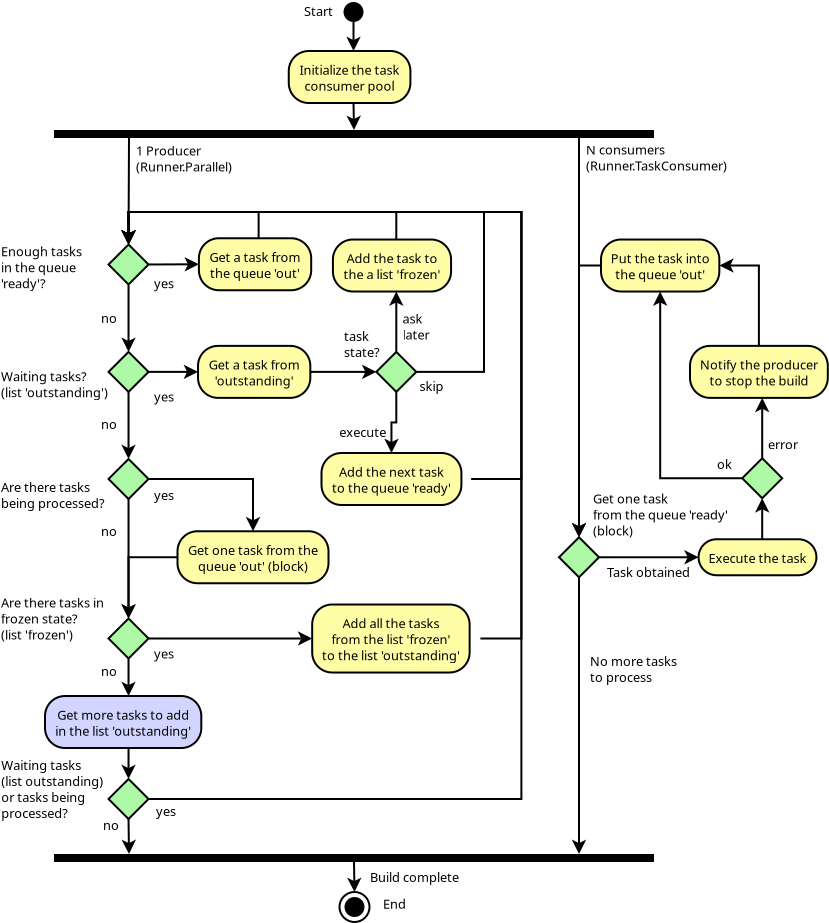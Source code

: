 <?xml version="1.0" encoding="UTF-8"?>
<dia:diagram xmlns:dia="http://www.lysator.liu.se/~alla/dia/">
  <dia:layer name="Fondo" visible="true" active="true">
	<dia:object type="UML - State Term" version="0" id="O0">
	  <dia:attribute name="obj_pos">
		<dia:point val="33.775,6.75"/>
	  </dia:attribute>
	  <dia:attribute name="obj_bb">
		<dia:rectangle val="33.725,6.7;34.825,7.8"/>
	  </dia:attribute>
	  <dia:attribute name="meta">
		<dia:composite type="dict"/>
	  </dia:attribute>
	  <dia:attribute name="elem_corner">
		<dia:point val="33.775,6.75"/>
	  </dia:attribute>
	  <dia:attribute name="elem_width">
		<dia:real val="1"/>
	  </dia:attribute>
	  <dia:attribute name="elem_height">
		<dia:real val="1"/>
	  </dia:attribute>
	  <dia:attribute name="line_colour">
		<dia:color val="#000000"/>
	  </dia:attribute>
	  <dia:attribute name="fill_colour">
		<dia:color val="#ffffff"/>
	  </dia:attribute>
	  <dia:attribute name="is_final">
		<dia:boolean val="false"/>
	  </dia:attribute>
	</dia:object>
	<dia:object type="UML - State Term" version="0" id="O1">
	  <dia:attribute name="obj_pos">
		<dia:point val="33.575,51.25"/>
	  </dia:attribute>
	  <dia:attribute name="obj_bb">
		<dia:rectangle val="33.525,51.2;35.125,52.8"/>
	  </dia:attribute>
	  <dia:attribute name="meta">
		<dia:composite type="dict"/>
	  </dia:attribute>
	  <dia:attribute name="elem_corner">
		<dia:point val="33.575,51.25"/>
	  </dia:attribute>
	  <dia:attribute name="elem_width">
		<dia:real val="1.5"/>
	  </dia:attribute>
	  <dia:attribute name="elem_height">
		<dia:real val="1.5"/>
	  </dia:attribute>
	  <dia:attribute name="line_colour">
		<dia:color val="#000000"/>
	  </dia:attribute>
	  <dia:attribute name="fill_colour">
		<dia:color val="#ffffff"/>
	  </dia:attribute>
	  <dia:attribute name="is_final">
		<dia:boolean val="true"/>
	  </dia:attribute>
	</dia:object>
	<dia:object type="UML - Fork" version="0" id="O2">
	  <dia:attribute name="obj_pos">
		<dia:point val="19.3,13.15"/>
	  </dia:attribute>
	  <dia:attribute name="obj_bb">
		<dia:rectangle val="19.3,13.15;49.3,13.55"/>
	  </dia:attribute>
	  <dia:attribute name="meta">
		<dia:composite type="dict"/>
	  </dia:attribute>
	  <dia:attribute name="elem_corner">
		<dia:point val="19.3,13.15"/>
	  </dia:attribute>
	  <dia:attribute name="elem_width">
		<dia:real val="30"/>
	  </dia:attribute>
	  <dia:attribute name="elem_height">
		<dia:real val="0.4"/>
	  </dia:attribute>
	  <dia:attribute name="fill_colour">
		<dia:color val="#000000"/>
	  </dia:attribute>
	</dia:object>
	<dia:object type="UML - Activity" version="0" id="O3">
	  <dia:attribute name="obj_pos">
		<dia:point val="32.675,29.3"/>
	  </dia:attribute>
	  <dia:attribute name="obj_bb">
		<dia:rectangle val="32.625,29.25;40.205,31.95"/>
	  </dia:attribute>
	  <dia:attribute name="meta">
		<dia:composite type="dict"/>
	  </dia:attribute>
	  <dia:attribute name="elem_corner">
		<dia:point val="32.675,29.3"/>
	  </dia:attribute>
	  <dia:attribute name="elem_width">
		<dia:real val="7.48"/>
	  </dia:attribute>
	  <dia:attribute name="elem_height">
		<dia:real val="2.6"/>
	  </dia:attribute>
	  <dia:attribute name="line_colour">
		<dia:color val="#000000"/>
	  </dia:attribute>
	  <dia:attribute name="fill_colour">
		<dia:color val="#fffea6"/>
	  </dia:attribute>
	  <dia:attribute name="text">
		<dia:composite type="text">
		  <dia:attribute name="string">
			<dia:string>#Add the next task
to the queue 'ready'#</dia:string>
		  </dia:attribute>
		  <dia:attribute name="font">
			<dia:font family="sans" style="0" name="Helvetica"/>
		  </dia:attribute>
		  <dia:attribute name="height">
			<dia:real val="0.8"/>
		  </dia:attribute>
		  <dia:attribute name="pos">
			<dia:point val="36.415,30.395"/>
		  </dia:attribute>
		  <dia:attribute name="color">
			<dia:color val="#000000"/>
		  </dia:attribute>
		  <dia:attribute name="alignment">
			<dia:enum val="1"/>
		  </dia:attribute>
		</dia:composite>
	  </dia:attribute>
	</dia:object>
	<dia:object type="UML - Activity" version="0" id="O4">
	  <dia:attribute name="obj_pos">
		<dia:point val="51.529,33.612"/>
	  </dia:attribute>
	  <dia:attribute name="obj_bb">
		<dia:rectangle val="51.479,33.562;57.941,35.462"/>
	  </dia:attribute>
	  <dia:attribute name="meta">
		<dia:composite type="dict"/>
	  </dia:attribute>
	  <dia:attribute name="elem_corner">
		<dia:point val="51.529,33.612"/>
	  </dia:attribute>
	  <dia:attribute name="elem_width">
		<dia:real val="6.362"/>
	  </dia:attribute>
	  <dia:attribute name="elem_height">
		<dia:real val="1.8"/>
	  </dia:attribute>
	  <dia:attribute name="line_colour">
		<dia:color val="#000000"/>
	  </dia:attribute>
	  <dia:attribute name="fill_colour">
		<dia:color val="#fffea6"/>
	  </dia:attribute>
	  <dia:attribute name="text">
		<dia:composite type="text">
		  <dia:attribute name="string">
			<dia:string>#Execute the task#</dia:string>
		  </dia:attribute>
		  <dia:attribute name="font">
			<dia:font family="sans" style="0" name="Helvetica"/>
		  </dia:attribute>
		  <dia:attribute name="height">
			<dia:real val="0.8"/>
		  </dia:attribute>
		  <dia:attribute name="pos">
			<dia:point val="54.71,34.708"/>
		  </dia:attribute>
		  <dia:attribute name="color">
			<dia:color val="#000000"/>
		  </dia:attribute>
		  <dia:attribute name="alignment">
			<dia:enum val="1"/>
		  </dia:attribute>
		</dia:composite>
	  </dia:attribute>
	</dia:object>
	<dia:object type="UML - Branch" version="0" id="O5">
	  <dia:attribute name="obj_pos">
		<dia:point val="22.026,18.875"/>
	  </dia:attribute>
	  <dia:attribute name="obj_bb">
		<dia:rectangle val="21.956,18.804;24.097,20.946"/>
	  </dia:attribute>
	  <dia:attribute name="meta">
		<dia:composite type="dict"/>
	  </dia:attribute>
	  <dia:attribute name="elem_corner">
		<dia:point val="22.026,18.875"/>
	  </dia:attribute>
	  <dia:attribute name="elem_width">
		<dia:real val="2"/>
	  </dia:attribute>
	  <dia:attribute name="elem_height">
		<dia:real val="2"/>
	  </dia:attribute>
	  <dia:attribute name="line_colour">
		<dia:color val="#000000"/>
	  </dia:attribute>
	  <dia:attribute name="fill_colour">
		<dia:color val="#aef9a5"/>
	  </dia:attribute>
	</dia:object>
	<dia:object type="UML - Fork" version="0" id="O6">
	  <dia:attribute name="obj_pos">
		<dia:point val="19.3,49.35"/>
	  </dia:attribute>
	  <dia:attribute name="obj_bb">
		<dia:rectangle val="19.3,49.35;49.3,49.75"/>
	  </dia:attribute>
	  <dia:attribute name="meta">
		<dia:composite type="dict"/>
	  </dia:attribute>
	  <dia:attribute name="elem_corner">
		<dia:point val="19.3,49.35"/>
	  </dia:attribute>
	  <dia:attribute name="elem_width">
		<dia:real val="30"/>
	  </dia:attribute>
	  <dia:attribute name="elem_height">
		<dia:real val="0.4"/>
	  </dia:attribute>
	  <dia:attribute name="fill_colour">
		<dia:color val="#000000"/>
	  </dia:attribute>
	</dia:object>
	<dia:object type="Standard - Text" version="1" id="O7">
	  <dia:attribute name="obj_pos">
		<dia:point val="23.4,14.425"/>
	  </dia:attribute>
	  <dia:attribute name="obj_bb">
		<dia:rectangle val="23.4,13.83;28.668,15.377"/>
	  </dia:attribute>
	  <dia:attribute name="text">
		<dia:composite type="text">
		  <dia:attribute name="string">
			<dia:string>#1 Producer
(Runner.Parallel)#</dia:string>
		  </dia:attribute>
		  <dia:attribute name="font">
			<dia:font family="sans" style="0" name="Helvetica"/>
		  </dia:attribute>
		  <dia:attribute name="height">
			<dia:real val="0.8"/>
		  </dia:attribute>
		  <dia:attribute name="pos">
			<dia:point val="23.4,14.425"/>
		  </dia:attribute>
		  <dia:attribute name="color">
			<dia:color val="#000000"/>
		  </dia:attribute>
		  <dia:attribute name="alignment">
			<dia:enum val="0"/>
		  </dia:attribute>
		</dia:composite>
	  </dia:attribute>
	  <dia:attribute name="valign">
		<dia:enum val="3"/>
	  </dia:attribute>
	</dia:object>
	<dia:object type="Standard - Text" version="1" id="O8">
	  <dia:attribute name="obj_pos">
		<dia:point val="45.9,14.375"/>
	  </dia:attribute>
	  <dia:attribute name="obj_bb">
		<dia:rectangle val="45.9,13.78;53.477,15.328"/>
	  </dia:attribute>
	  <dia:attribute name="text">
		<dia:composite type="text">
		  <dia:attribute name="string">
			<dia:string>#N consumers
(Runner.TaskConsumer)#</dia:string>
		  </dia:attribute>
		  <dia:attribute name="font">
			<dia:font family="sans" style="0" name="Helvetica"/>
		  </dia:attribute>
		  <dia:attribute name="height">
			<dia:real val="0.8"/>
		  </dia:attribute>
		  <dia:attribute name="pos">
			<dia:point val="45.9,14.375"/>
		  </dia:attribute>
		  <dia:attribute name="color">
			<dia:color val="#000000"/>
		  </dia:attribute>
		  <dia:attribute name="alignment">
			<dia:enum val="0"/>
		  </dia:attribute>
		</dia:composite>
	  </dia:attribute>
	  <dia:attribute name="valign">
		<dia:enum val="3"/>
	  </dia:attribute>
	</dia:object>
	<dia:object type="UML - Branch" version="0" id="O9">
	  <dia:attribute name="obj_pos">
		<dia:point val="44.55,33.513"/>
	  </dia:attribute>
	  <dia:attribute name="obj_bb">
		<dia:rectangle val="44.479,33.442;46.621,35.583"/>
	  </dia:attribute>
	  <dia:attribute name="meta">
		<dia:composite type="dict"/>
	  </dia:attribute>
	  <dia:attribute name="elem_corner">
		<dia:point val="44.55,33.513"/>
	  </dia:attribute>
	  <dia:attribute name="elem_width">
		<dia:real val="2"/>
	  </dia:attribute>
	  <dia:attribute name="elem_height">
		<dia:real val="2"/>
	  </dia:attribute>
	  <dia:attribute name="line_colour">
		<dia:color val="#000000"/>
	  </dia:attribute>
	  <dia:attribute name="fill_colour">
		<dia:color val="#aef9a5"/>
	  </dia:attribute>
	</dia:object>
	<dia:object type="Standard - Text" version="1" id="O10">
	  <dia:attribute name="obj_pos">
		<dia:point val="35.1,50.75"/>
	  </dia:attribute>
	  <dia:attribute name="obj_bb">
		<dia:rectangle val="35.1,50.155;39.903,50.903"/>
	  </dia:attribute>
	  <dia:attribute name="text">
		<dia:composite type="text">
		  <dia:attribute name="string">
			<dia:string>#Build complete#</dia:string>
		  </dia:attribute>
		  <dia:attribute name="font">
			<dia:font family="sans" style="0" name="Helvetica"/>
		  </dia:attribute>
		  <dia:attribute name="height">
			<dia:real val="0.8"/>
		  </dia:attribute>
		  <dia:attribute name="pos">
			<dia:point val="35.1,50.75"/>
		  </dia:attribute>
		  <dia:attribute name="color">
			<dia:color val="#000000"/>
		  </dia:attribute>
		  <dia:attribute name="alignment">
			<dia:enum val="0"/>
		  </dia:attribute>
		</dia:composite>
	  </dia:attribute>
	  <dia:attribute name="valign">
		<dia:enum val="3"/>
	  </dia:attribute>
	</dia:object>
	<dia:object type="Standard - Text" version="1" id="O11">
	  <dia:attribute name="obj_pos">
		<dia:point val="46.25,31.825"/>
	  </dia:attribute>
	  <dia:attribute name="obj_bb">
		<dia:rectangle val="46.25,31.23;53.575,33.578"/>
	  </dia:attribute>
	  <dia:attribute name="text">
		<dia:composite type="text">
		  <dia:attribute name="string">
			<dia:string>#Get one task
from the queue 'ready'
(block)#</dia:string>
		  </dia:attribute>
		  <dia:attribute name="font">
			<dia:font family="sans" style="0" name="Helvetica"/>
		  </dia:attribute>
		  <dia:attribute name="height">
			<dia:real val="0.8"/>
		  </dia:attribute>
		  <dia:attribute name="pos">
			<dia:point val="46.25,31.825"/>
		  </dia:attribute>
		  <dia:attribute name="color">
			<dia:color val="#000000"/>
		  </dia:attribute>
		  <dia:attribute name="alignment">
			<dia:enum val="0"/>
		  </dia:attribute>
		</dia:composite>
	  </dia:attribute>
	  <dia:attribute name="valign">
		<dia:enum val="3"/>
	  </dia:attribute>
	</dia:object>
	<dia:object type="UML - Activity" version="0" id="O12">
	  <dia:attribute name="obj_pos">
		<dia:point val="46.65,18.625"/>
	  </dia:attribute>
	  <dia:attribute name="obj_bb">
		<dia:rectangle val="46.6,18.575;52.958,21.275"/>
	  </dia:attribute>
	  <dia:attribute name="meta">
		<dia:composite type="dict"/>
	  </dia:attribute>
	  <dia:attribute name="elem_corner">
		<dia:point val="46.65,18.625"/>
	  </dia:attribute>
	  <dia:attribute name="elem_width">
		<dia:real val="6.258"/>
	  </dia:attribute>
	  <dia:attribute name="elem_height">
		<dia:real val="2.6"/>
	  </dia:attribute>
	  <dia:attribute name="line_colour">
		<dia:color val="#000000"/>
	  </dia:attribute>
	  <dia:attribute name="fill_colour">
		<dia:color val="#fffea6"/>
	  </dia:attribute>
	  <dia:attribute name="text">
		<dia:composite type="text">
		  <dia:attribute name="string">
			<dia:string>#Put the task into
the queue 'out'#</dia:string>
		  </dia:attribute>
		  <dia:attribute name="font">
			<dia:font family="sans" style="0" name="Helvetica"/>
		  </dia:attribute>
		  <dia:attribute name="height">
			<dia:real val="0.8"/>
		  </dia:attribute>
		  <dia:attribute name="pos">
			<dia:point val="49.779,19.72"/>
		  </dia:attribute>
		  <dia:attribute name="color">
			<dia:color val="#000000"/>
		  </dia:attribute>
		  <dia:attribute name="alignment">
			<dia:enum val="1"/>
		  </dia:attribute>
		</dia:composite>
	  </dia:attribute>
	</dia:object>
	<dia:object type="Standard - Line" version="0" id="O13">
	  <dia:attribute name="obj_pos">
		<dia:point val="34.3,49.75"/>
	  </dia:attribute>
	  <dia:attribute name="obj_bb">
		<dia:rectangle val="33.953,49.699;34.677,51.362"/>
	  </dia:attribute>
	  <dia:attribute name="conn_endpoints">
		<dia:point val="34.3,49.75"/>
		<dia:point val="34.325,51.25"/>
	  </dia:attribute>
	  <dia:attribute name="numcp">
		<dia:int val="1"/>
	  </dia:attribute>
	  <dia:attribute name="end_arrow">
		<dia:enum val="22"/>
	  </dia:attribute>
	  <dia:attribute name="end_arrow_length">
		<dia:real val="0.5"/>
	  </dia:attribute>
	  <dia:attribute name="end_arrow_width">
		<dia:real val="0.5"/>
	  </dia:attribute>
	  <dia:connections>
		<dia:connection handle="0" to="O6" connection="4"/>
		<dia:connection handle="1" to="O1" connection="1"/>
	  </dia:connections>
	</dia:object>
	<dia:object type="UML - Branch" version="0" id="O14">
	  <dia:attribute name="obj_pos">
		<dia:point val="53.71,29.562"/>
	  </dia:attribute>
	  <dia:attribute name="obj_bb">
		<dia:rectangle val="53.639,29.492;55.781,31.633"/>
	  </dia:attribute>
	  <dia:attribute name="meta">
		<dia:composite type="dict"/>
	  </dia:attribute>
	  <dia:attribute name="elem_corner">
		<dia:point val="53.71,29.562"/>
	  </dia:attribute>
	  <dia:attribute name="elem_width">
		<dia:real val="2"/>
	  </dia:attribute>
	  <dia:attribute name="elem_height">
		<dia:real val="2"/>
	  </dia:attribute>
	  <dia:attribute name="line_colour">
		<dia:color val="#000000"/>
	  </dia:attribute>
	  <dia:attribute name="fill_colour">
		<dia:color val="#aef9a5"/>
	  </dia:attribute>
	</dia:object>
	<dia:object type="Standard - Text" version="1" id="O15">
	  <dia:attribute name="obj_pos">
		<dia:point val="55,29.113"/>
	  </dia:attribute>
	  <dia:attribute name="obj_bb">
		<dia:rectangle val="55,28.517;56.55,29.265"/>
	  </dia:attribute>
	  <dia:attribute name="text">
		<dia:composite type="text">
		  <dia:attribute name="string">
			<dia:string>#error#</dia:string>
		  </dia:attribute>
		  <dia:attribute name="font">
			<dia:font family="sans" style="0" name="Helvetica"/>
		  </dia:attribute>
		  <dia:attribute name="height">
			<dia:real val="0.8"/>
		  </dia:attribute>
		  <dia:attribute name="pos">
			<dia:point val="55,29.113"/>
		  </dia:attribute>
		  <dia:attribute name="color">
			<dia:color val="#000000"/>
		  </dia:attribute>
		  <dia:attribute name="alignment">
			<dia:enum val="0"/>
		  </dia:attribute>
		</dia:composite>
	  </dia:attribute>
	  <dia:attribute name="valign">
		<dia:enum val="3"/>
	  </dia:attribute>
	</dia:object>
	<dia:object type="Standard - Line" version="0" id="O16">
	  <dia:attribute name="obj_pos">
		<dia:point val="54.71,33.612"/>
	  </dia:attribute>
	  <dia:attribute name="obj_bb">
		<dia:rectangle val="54.348,31.451;55.072,33.663"/>
	  </dia:attribute>
	  <dia:attribute name="conn_endpoints">
		<dia:point val="54.71,33.612"/>
		<dia:point val="54.71,31.562"/>
	  </dia:attribute>
	  <dia:attribute name="numcp">
		<dia:int val="1"/>
	  </dia:attribute>
	  <dia:attribute name="end_arrow">
		<dia:enum val="22"/>
	  </dia:attribute>
	  <dia:attribute name="end_arrow_length">
		<dia:real val="0.5"/>
	  </dia:attribute>
	  <dia:attribute name="end_arrow_width">
		<dia:real val="0.5"/>
	  </dia:attribute>
	  <dia:connections>
		<dia:connection handle="0" to="O4" connection="1"/>
		<dia:connection handle="1" to="O14" connection="3"/>
	  </dia:connections>
	</dia:object>
	<dia:object type="UML - Activity" version="0" id="O17">
	  <dia:attribute name="obj_pos">
		<dia:point val="51.1,23.944"/>
	  </dia:attribute>
	  <dia:attribute name="obj_bb">
		<dia:rectangle val="51.05,23.894;58.37,26.594"/>
	  </dia:attribute>
	  <dia:attribute name="meta">
		<dia:composite type="dict"/>
	  </dia:attribute>
	  <dia:attribute name="elem_corner">
		<dia:point val="51.1,23.944"/>
	  </dia:attribute>
	  <dia:attribute name="elem_width">
		<dia:real val="7.22"/>
	  </dia:attribute>
	  <dia:attribute name="elem_height">
		<dia:real val="2.6"/>
	  </dia:attribute>
	  <dia:attribute name="line_colour">
		<dia:color val="#000000"/>
	  </dia:attribute>
	  <dia:attribute name="fill_colour">
		<dia:color val="#fffea6"/>
	  </dia:attribute>
	  <dia:attribute name="text">
		<dia:composite type="text">
		  <dia:attribute name="string">
			<dia:string>#Notify the producer
to stop the build#</dia:string>
		  </dia:attribute>
		  <dia:attribute name="font">
			<dia:font family="sans" style="0" name="Helvetica"/>
		  </dia:attribute>
		  <dia:attribute name="height">
			<dia:real val="0.8"/>
		  </dia:attribute>
		  <dia:attribute name="pos">
			<dia:point val="54.71,25.039"/>
		  </dia:attribute>
		  <dia:attribute name="color">
			<dia:color val="#000000"/>
		  </dia:attribute>
		  <dia:attribute name="alignment">
			<dia:enum val="1"/>
		  </dia:attribute>
		</dia:composite>
	  </dia:attribute>
	</dia:object>
	<dia:object type="Standard - Line" version="0" id="O18">
	  <dia:attribute name="obj_pos">
		<dia:point val="45.55,35.513"/>
	  </dia:attribute>
	  <dia:attribute name="obj_bb">
		<dia:rectangle val="45.188,35.462;45.912,49.462"/>
	  </dia:attribute>
	  <dia:attribute name="conn_endpoints">
		<dia:point val="45.55,35.513"/>
		<dia:point val="45.55,49.35"/>
	  </dia:attribute>
	  <dia:attribute name="numcp">
		<dia:int val="1"/>
	  </dia:attribute>
	  <dia:attribute name="end_arrow">
		<dia:enum val="22"/>
	  </dia:attribute>
	  <dia:attribute name="end_arrow_length">
		<dia:real val="0.5"/>
	  </dia:attribute>
	  <dia:attribute name="end_arrow_width">
		<dia:real val="0.5"/>
	  </dia:attribute>
	  <dia:connections>
		<dia:connection handle="0" to="O9" connection="3"/>
		<dia:connection handle="1" to="O6" connection="2"/>
	  </dia:connections>
	</dia:object>
	<dia:object type="Standard - Line" version="0" id="O19">
	  <dia:attribute name="obj_pos">
		<dia:point val="46.55,34.513"/>
	  </dia:attribute>
	  <dia:attribute name="obj_bb">
		<dia:rectangle val="46.5,34.151;51.641,34.874"/>
	  </dia:attribute>
	  <dia:attribute name="conn_endpoints">
		<dia:point val="46.55,34.513"/>
		<dia:point val="51.529,34.513"/>
	  </dia:attribute>
	  <dia:attribute name="numcp">
		<dia:int val="1"/>
	  </dia:attribute>
	  <dia:attribute name="end_arrow">
		<dia:enum val="22"/>
	  </dia:attribute>
	  <dia:attribute name="end_arrow_length">
		<dia:real val="0.5"/>
	  </dia:attribute>
	  <dia:attribute name="end_arrow_width">
		<dia:real val="0.5"/>
	  </dia:attribute>
	  <dia:connections>
		<dia:connection handle="0" to="O9" connection="2"/>
		<dia:connection handle="1" to="O4" connection="3"/>
	  </dia:connections>
	</dia:object>
	<dia:object type="Standard - Line" version="0" id="O20">
	  <dia:attribute name="obj_pos">
		<dia:point val="54.71,29.562"/>
	  </dia:attribute>
	  <dia:attribute name="obj_bb">
		<dia:rectangle val="54.348,26.432;55.072,29.613"/>
	  </dia:attribute>
	  <dia:attribute name="conn_endpoints">
		<dia:point val="54.71,29.562"/>
		<dia:point val="54.71,26.544"/>
	  </dia:attribute>
	  <dia:attribute name="numcp">
		<dia:int val="1"/>
	  </dia:attribute>
	  <dia:attribute name="end_arrow">
		<dia:enum val="22"/>
	  </dia:attribute>
	  <dia:attribute name="end_arrow_length">
		<dia:real val="0.5"/>
	  </dia:attribute>
	  <dia:attribute name="end_arrow_width">
		<dia:real val="0.5"/>
	  </dia:attribute>
	  <dia:connections>
		<dia:connection handle="0" to="O14" connection="1"/>
		<dia:connection handle="1" to="O17" connection="6"/>
	  </dia:connections>
	</dia:object>
	<dia:object type="Standard - Line" version="0" id="O21">
	  <dia:attribute name="obj_pos">
		<dia:point val="45.55,13.55"/>
	  </dia:attribute>
	  <dia:attribute name="obj_bb">
		<dia:rectangle val="45.188,13.5;45.912,33.624"/>
	  </dia:attribute>
	  <dia:attribute name="conn_endpoints">
		<dia:point val="45.55,13.55"/>
		<dia:point val="45.55,33.513"/>
	  </dia:attribute>
	  <dia:attribute name="numcp">
		<dia:int val="1"/>
	  </dia:attribute>
	  <dia:attribute name="end_arrow">
		<dia:enum val="22"/>
	  </dia:attribute>
	  <dia:attribute name="end_arrow_length">
		<dia:real val="0.5"/>
	  </dia:attribute>
	  <dia:attribute name="end_arrow_width">
		<dia:real val="0.5"/>
	  </dia:attribute>
	  <dia:connections>
		<dia:connection handle="0" to="O2" connection="5"/>
		<dia:connection handle="1" to="O9" connection="1"/>
	  </dia:connections>
	</dia:object>
	<dia:object type="Standard - ZigZagLine" version="1" id="O22">
	  <dia:attribute name="obj_pos">
		<dia:point val="46.65,19.925"/>
	  </dia:attribute>
	  <dia:attribute name="obj_bb">
		<dia:rectangle val="45.188,19.875;46.7,33.624"/>
	  </dia:attribute>
	  <dia:attribute name="orth_points">
		<dia:point val="46.65,19.925"/>
		<dia:point val="45.55,19.925"/>
		<dia:point val="45.55,33.513"/>
	  </dia:attribute>
	  <dia:attribute name="orth_orient">
		<dia:enum val="0"/>
		<dia:enum val="1"/>
	  </dia:attribute>
	  <dia:attribute name="autorouting">
		<dia:boolean val="true"/>
	  </dia:attribute>
	  <dia:attribute name="end_arrow">
		<dia:enum val="22"/>
	  </dia:attribute>
	  <dia:attribute name="end_arrow_length">
		<dia:real val="0.5"/>
	  </dia:attribute>
	  <dia:attribute name="end_arrow_width">
		<dia:real val="0.5"/>
	  </dia:attribute>
	  <dia:connections>
		<dia:connection handle="0" to="O12" connection="3"/>
		<dia:connection handle="1" to="O9" connection="1"/>
	  </dia:connections>
	</dia:object>
	<dia:object type="Standard - Text" version="1" id="O23">
	  <dia:attribute name="obj_pos">
		<dia:point val="46.1,39.95"/>
	  </dia:attribute>
	  <dia:attribute name="obj_bb">
		<dia:rectangle val="46.1,39.355;50.712,40.903"/>
	  </dia:attribute>
	  <dia:attribute name="text">
		<dia:composite type="text">
		  <dia:attribute name="string">
			<dia:string>#No more tasks
to process#</dia:string>
		  </dia:attribute>
		  <dia:attribute name="font">
			<dia:font family="sans" style="0" name="Helvetica"/>
		  </dia:attribute>
		  <dia:attribute name="height">
			<dia:real val="0.8"/>
		  </dia:attribute>
		  <dia:attribute name="pos">
			<dia:point val="46.1,39.95"/>
		  </dia:attribute>
		  <dia:attribute name="color">
			<dia:color val="#000000"/>
		  </dia:attribute>
		  <dia:attribute name="alignment">
			<dia:enum val="0"/>
		  </dia:attribute>
		</dia:composite>
	  </dia:attribute>
	  <dia:attribute name="valign">
		<dia:enum val="3"/>
	  </dia:attribute>
	</dia:object>
	<dia:object type="Standard - Text" version="1" id="O24">
	  <dia:attribute name="obj_pos">
		<dia:point val="52.45,30.1"/>
	  </dia:attribute>
	  <dia:attribute name="obj_bb">
		<dia:rectangle val="52.45,29.505;53.212,30.253"/>
	  </dia:attribute>
	  <dia:attribute name="text">
		<dia:composite type="text">
		  <dia:attribute name="string">
			<dia:string>#ok#</dia:string>
		  </dia:attribute>
		  <dia:attribute name="font">
			<dia:font family="sans" style="0" name="Helvetica"/>
		  </dia:attribute>
		  <dia:attribute name="height">
			<dia:real val="0.8"/>
		  </dia:attribute>
		  <dia:attribute name="pos">
			<dia:point val="52.45,30.1"/>
		  </dia:attribute>
		  <dia:attribute name="color">
			<dia:color val="#000000"/>
		  </dia:attribute>
		  <dia:attribute name="alignment">
			<dia:enum val="0"/>
		  </dia:attribute>
		</dia:composite>
	  </dia:attribute>
	  <dia:attribute name="valign">
		<dia:enum val="3"/>
	  </dia:attribute>
	</dia:object>
	<dia:object type="Standard - Text" version="1" id="O25">
	  <dia:attribute name="obj_pos">
		<dia:point val="46.95,35.5"/>
	  </dia:attribute>
	  <dia:attribute name="obj_bb">
		<dia:rectangle val="46.95,34.905;51.36,35.653"/>
	  </dia:attribute>
	  <dia:attribute name="text">
		<dia:composite type="text">
		  <dia:attribute name="string">
			<dia:string>#Task obtained#</dia:string>
		  </dia:attribute>
		  <dia:attribute name="font">
			<dia:font family="sans" style="0" name="Helvetica"/>
		  </dia:attribute>
		  <dia:attribute name="height">
			<dia:real val="0.8"/>
		  </dia:attribute>
		  <dia:attribute name="pos">
			<dia:point val="46.95,35.5"/>
		  </dia:attribute>
		  <dia:attribute name="color">
			<dia:color val="#000000"/>
		  </dia:attribute>
		  <dia:attribute name="alignment">
			<dia:enum val="0"/>
		  </dia:attribute>
		</dia:composite>
	  </dia:attribute>
	  <dia:attribute name="valign">
		<dia:enum val="3"/>
	  </dia:attribute>
	</dia:object>
	<dia:object type="UML - Activity" version="0" id="O26">
	  <dia:attribute name="obj_pos">
		<dia:point val="31.038,9.2"/>
	  </dia:attribute>
	  <dia:attribute name="obj_bb">
		<dia:rectangle val="30.988,9.15;37.565,11.85"/>
	  </dia:attribute>
	  <dia:attribute name="meta">
		<dia:composite type="dict"/>
	  </dia:attribute>
	  <dia:attribute name="elem_corner">
		<dia:point val="31.038,9.2"/>
	  </dia:attribute>
	  <dia:attribute name="elem_width">
		<dia:real val="6.478"/>
	  </dia:attribute>
	  <dia:attribute name="elem_height">
		<dia:real val="2.6"/>
	  </dia:attribute>
	  <dia:attribute name="line_colour">
		<dia:color val="#000000"/>
	  </dia:attribute>
	  <dia:attribute name="fill_colour">
		<dia:color val="#fffea6"/>
	  </dia:attribute>
	  <dia:attribute name="text">
		<dia:composite type="text">
		  <dia:attribute name="string">
			<dia:string>#Initialize the task
consumer pool#</dia:string>
		  </dia:attribute>
		  <dia:attribute name="font">
			<dia:font family="sans" style="0" name="Helvetica"/>
		  </dia:attribute>
		  <dia:attribute name="height">
			<dia:real val="0.8"/>
		  </dia:attribute>
		  <dia:attribute name="pos">
			<dia:point val="34.276,10.295"/>
		  </dia:attribute>
		  <dia:attribute name="color">
			<dia:color val="#000000"/>
		  </dia:attribute>
		  <dia:attribute name="alignment">
			<dia:enum val="1"/>
		  </dia:attribute>
		</dia:composite>
	  </dia:attribute>
	</dia:object>
	<dia:object type="Standard - Line" version="0" id="O27">
	  <dia:attribute name="obj_pos">
		<dia:point val="34.275,7.75"/>
	  </dia:attribute>
	  <dia:attribute name="obj_bb">
		<dia:rectangle val="33.914,7.7;34.638,9.312"/>
	  </dia:attribute>
	  <dia:attribute name="conn_endpoints">
		<dia:point val="34.275,7.75"/>
		<dia:point val="34.276,9.2"/>
	  </dia:attribute>
	  <dia:attribute name="numcp">
		<dia:int val="1"/>
	  </dia:attribute>
	  <dia:attribute name="end_arrow">
		<dia:enum val="22"/>
	  </dia:attribute>
	  <dia:attribute name="end_arrow_length">
		<dia:real val="0.5"/>
	  </dia:attribute>
	  <dia:attribute name="end_arrow_width">
		<dia:real val="0.5"/>
	  </dia:attribute>
	  <dia:connections>
		<dia:connection handle="0" to="O0" connection="6"/>
		<dia:connection handle="1" to="O26" connection="1"/>
	  </dia:connections>
	</dia:object>
	<dia:object type="Standard - Line" version="0" id="O28">
	  <dia:attribute name="obj_pos">
		<dia:point val="34.276,11.8"/>
	  </dia:attribute>
	  <dia:attribute name="obj_bb">
		<dia:rectangle val="33.928,11.749;34.651,13.262"/>
	  </dia:attribute>
	  <dia:attribute name="conn_endpoints">
		<dia:point val="34.276,11.8"/>
		<dia:point val="34.3,13.15"/>
	  </dia:attribute>
	  <dia:attribute name="numcp">
		<dia:int val="1"/>
	  </dia:attribute>
	  <dia:attribute name="end_arrow">
		<dia:enum val="22"/>
	  </dia:attribute>
	  <dia:attribute name="end_arrow_length">
		<dia:real val="0.5"/>
	  </dia:attribute>
	  <dia:attribute name="end_arrow_width">
		<dia:real val="0.5"/>
	  </dia:attribute>
	  <dia:connections>
		<dia:connection handle="0" to="O26" connection="6"/>
		<dia:connection handle="1" to="O2" connection="1"/>
	  </dia:connections>
	</dia:object>
	<dia:object type="Standard - Line" version="0" id="O29">
	  <dia:attribute name="obj_pos">
		<dia:point val="23.05,13.55"/>
	  </dia:attribute>
	  <dia:attribute name="obj_bb">
		<dia:rectangle val="22.667,13.5;23.391,18.987"/>
	  </dia:attribute>
	  <dia:attribute name="conn_endpoints">
		<dia:point val="23.05,13.55"/>
		<dia:point val="23.026,18.875"/>
	  </dia:attribute>
	  <dia:attribute name="numcp">
		<dia:int val="1"/>
	  </dia:attribute>
	  <dia:attribute name="end_arrow">
		<dia:enum val="22"/>
	  </dia:attribute>
	  <dia:attribute name="end_arrow_length">
		<dia:real val="0.5"/>
	  </dia:attribute>
	  <dia:attribute name="end_arrow_width">
		<dia:real val="0.5"/>
	  </dia:attribute>
	  <dia:connections>
		<dia:connection handle="0" to="O2" connection="3"/>
		<dia:connection handle="1" to="O5" connection="1"/>
	  </dia:connections>
	</dia:object>
	<dia:object type="UML - Branch" version="0" id="O30">
	  <dia:attribute name="obj_pos">
		<dia:point val="35.415,24.244"/>
	  </dia:attribute>
	  <dia:attribute name="obj_bb">
		<dia:rectangle val="35.344,24.173;37.486,26.314"/>
	  </dia:attribute>
	  <dia:attribute name="meta">
		<dia:composite type="dict"/>
	  </dia:attribute>
	  <dia:attribute name="elem_corner">
		<dia:point val="35.415,24.244"/>
	  </dia:attribute>
	  <dia:attribute name="elem_width">
		<dia:real val="2"/>
	  </dia:attribute>
	  <dia:attribute name="elem_height">
		<dia:real val="2"/>
	  </dia:attribute>
	  <dia:attribute name="line_colour">
		<dia:color val="#000000"/>
	  </dia:attribute>
	  <dia:attribute name="fill_colour">
		<dia:color val="#aef9a5"/>
	  </dia:attribute>
	</dia:object>
	<dia:object type="Standard - Text" version="1" id="O31">
	  <dia:attribute name="obj_pos">
		<dia:point val="36.725,22.825"/>
	  </dia:attribute>
	  <dia:attribute name="obj_bb">
		<dia:rectangle val="36.725,22.23;38.203,23.777"/>
	  </dia:attribute>
	  <dia:attribute name="text">
		<dia:composite type="text">
		  <dia:attribute name="string">
			<dia:string>#ask
later#</dia:string>
		  </dia:attribute>
		  <dia:attribute name="font">
			<dia:font family="sans" style="0" name="Helvetica"/>
		  </dia:attribute>
		  <dia:attribute name="height">
			<dia:real val="0.8"/>
		  </dia:attribute>
		  <dia:attribute name="pos">
			<dia:point val="36.725,22.825"/>
		  </dia:attribute>
		  <dia:attribute name="color">
			<dia:color val="#000000"/>
		  </dia:attribute>
		  <dia:attribute name="alignment">
			<dia:enum val="0"/>
		  </dia:attribute>
		</dia:composite>
	  </dia:attribute>
	  <dia:attribute name="valign">
		<dia:enum val="3"/>
	  </dia:attribute>
	</dia:object>
	<dia:object type="Standard - Text" version="1" id="O32">
	  <dia:attribute name="obj_pos">
		<dia:point val="33.568,28.5"/>
	  </dia:attribute>
	  <dia:attribute name="obj_bb">
		<dia:rectangle val="33.568,27.905;36.11,28.652"/>
	  </dia:attribute>
	  <dia:attribute name="text">
		<dia:composite type="text">
		  <dia:attribute name="string">
			<dia:string>#execute#</dia:string>
		  </dia:attribute>
		  <dia:attribute name="font">
			<dia:font family="sans" style="0" name="Helvetica"/>
		  </dia:attribute>
		  <dia:attribute name="height">
			<dia:real val="0.8"/>
		  </dia:attribute>
		  <dia:attribute name="pos">
			<dia:point val="33.568,28.5"/>
		  </dia:attribute>
		  <dia:attribute name="color">
			<dia:color val="#000000"/>
		  </dia:attribute>
		  <dia:attribute name="alignment">
			<dia:enum val="0"/>
		  </dia:attribute>
		</dia:composite>
	  </dia:attribute>
	  <dia:attribute name="valign">
		<dia:enum val="3"/>
	  </dia:attribute>
	</dia:object>
	<dia:object type="UML - Activity" version="0" id="O33">
	  <dia:attribute name="obj_pos">
		<dia:point val="25.475,33.212"/>
	  </dia:attribute>
	  <dia:attribute name="obj_bb">
		<dia:rectangle val="25.425,33.163;33.55,35.862"/>
	  </dia:attribute>
	  <dia:attribute name="meta">
		<dia:composite type="dict"/>
	  </dia:attribute>
	  <dia:attribute name="elem_corner">
		<dia:point val="25.475,33.212"/>
	  </dia:attribute>
	  <dia:attribute name="elem_width">
		<dia:real val="8.025"/>
	  </dia:attribute>
	  <dia:attribute name="elem_height">
		<dia:real val="2.6"/>
	  </dia:attribute>
	  <dia:attribute name="line_colour">
		<dia:color val="#000000"/>
	  </dia:attribute>
	  <dia:attribute name="fill_colour">
		<dia:color val="#fffea6"/>
	  </dia:attribute>
	  <dia:attribute name="text">
		<dia:composite type="text">
		  <dia:attribute name="string">
			<dia:string>#Get one task from the
queue 'out' (block)#</dia:string>
		  </dia:attribute>
		  <dia:attribute name="font">
			<dia:font family="sans" style="0" name="Helvetica"/>
		  </dia:attribute>
		  <dia:attribute name="height">
			<dia:real val="0.8"/>
		  </dia:attribute>
		  <dia:attribute name="pos">
			<dia:point val="29.488,34.307"/>
		  </dia:attribute>
		  <dia:attribute name="color">
			<dia:color val="#000000"/>
		  </dia:attribute>
		  <dia:attribute name="alignment">
			<dia:enum val="1"/>
		  </dia:attribute>
		</dia:composite>
	  </dia:attribute>
	</dia:object>
	<dia:object type="Standard - Text" version="1" id="O34">
	  <dia:attribute name="obj_pos">
		<dia:point val="16.65,19.462"/>
	  </dia:attribute>
	  <dia:attribute name="obj_bb">
		<dia:rectangle val="16.65,18.867;20.95,21.215"/>
	  </dia:attribute>
	  <dia:attribute name="text">
		<dia:composite type="text">
		  <dia:attribute name="string">
			<dia:string>#Enough tasks
in the queue
'ready'?#</dia:string>
		  </dia:attribute>
		  <dia:attribute name="font">
			<dia:font family="sans" style="0" name="Helvetica"/>
		  </dia:attribute>
		  <dia:attribute name="height">
			<dia:real val="0.8"/>
		  </dia:attribute>
		  <dia:attribute name="pos">
			<dia:point val="16.65,19.462"/>
		  </dia:attribute>
		  <dia:attribute name="color">
			<dia:color val="#000000"/>
		  </dia:attribute>
		  <dia:attribute name="alignment">
			<dia:enum val="0"/>
		  </dia:attribute>
		</dia:composite>
	  </dia:attribute>
	  <dia:attribute name="valign">
		<dia:enum val="3"/>
	  </dia:attribute>
	</dia:object>
	<dia:object type="UML - Activity" version="0" id="O35">
	  <dia:attribute name="obj_pos">
		<dia:point val="33.246,18.625"/>
	  </dia:attribute>
	  <dia:attribute name="obj_bb">
		<dia:rectangle val="33.196,18.575;39.634,21.275"/>
	  </dia:attribute>
	  <dia:attribute name="meta">
		<dia:composite type="dict"/>
	  </dia:attribute>
	  <dia:attribute name="elem_corner">
		<dia:point val="33.246,18.625"/>
	  </dia:attribute>
	  <dia:attribute name="elem_width">
		<dia:real val="6.338"/>
	  </dia:attribute>
	  <dia:attribute name="elem_height">
		<dia:real val="2.6"/>
	  </dia:attribute>
	  <dia:attribute name="line_colour">
		<dia:color val="#000000"/>
	  </dia:attribute>
	  <dia:attribute name="fill_colour">
		<dia:color val="#fffea6"/>
	  </dia:attribute>
	  <dia:attribute name="text">
		<dia:composite type="text">
		  <dia:attribute name="string">
			<dia:string>#Add the task to
the a list 'frozen'#</dia:string>
		  </dia:attribute>
		  <dia:attribute name="font">
			<dia:font family="sans" style="0" name="Helvetica"/>
		  </dia:attribute>
		  <dia:attribute name="height">
			<dia:real val="0.8"/>
		  </dia:attribute>
		  <dia:attribute name="pos">
			<dia:point val="36.415,19.72"/>
		  </dia:attribute>
		  <dia:attribute name="color">
			<dia:color val="#000000"/>
		  </dia:attribute>
		  <dia:attribute name="alignment">
			<dia:enum val="1"/>
		  </dia:attribute>
		</dia:composite>
	  </dia:attribute>
	</dia:object>
	<dia:object type="Standard - Text" version="1" id="O36">
	  <dia:attribute name="obj_pos">
		<dia:point val="24.3,21.062"/>
	  </dia:attribute>
	  <dia:attribute name="obj_bb">
		<dia:rectangle val="24.3,20.468;25.407,21.215"/>
	  </dia:attribute>
	  <dia:attribute name="text">
		<dia:composite type="text">
		  <dia:attribute name="string">
			<dia:string>#yes#</dia:string>
		  </dia:attribute>
		  <dia:attribute name="font">
			<dia:font family="sans" style="0" name="Helvetica"/>
		  </dia:attribute>
		  <dia:attribute name="height">
			<dia:real val="0.8"/>
		  </dia:attribute>
		  <dia:attribute name="pos">
			<dia:point val="24.3,21.062"/>
		  </dia:attribute>
		  <dia:attribute name="color">
			<dia:color val="#000000"/>
		  </dia:attribute>
		  <dia:attribute name="alignment">
			<dia:enum val="0"/>
		  </dia:attribute>
		</dia:composite>
	  </dia:attribute>
	  <dia:attribute name="valign">
		<dia:enum val="3"/>
	  </dia:attribute>
	</dia:object>
	<dia:object type="UML - Activity" version="0" id="O37">
	  <dia:attribute name="obj_pos">
		<dia:point val="26.545,18.562"/>
	  </dia:attribute>
	  <dia:attribute name="obj_bb">
		<dia:rectangle val="26.495,18.512;32.568,21.212"/>
	  </dia:attribute>
	  <dia:attribute name="meta">
		<dia:composite type="dict"/>
	  </dia:attribute>
	  <dia:attribute name="elem_corner">
		<dia:point val="26.545,18.562"/>
	  </dia:attribute>
	  <dia:attribute name="elem_width">
		<dia:real val="5.973"/>
	  </dia:attribute>
	  <dia:attribute name="elem_height">
		<dia:real val="2.6"/>
	  </dia:attribute>
	  <dia:attribute name="line_colour">
		<dia:color val="#000000"/>
	  </dia:attribute>
	  <dia:attribute name="fill_colour">
		<dia:color val="#fffea6"/>
	  </dia:attribute>
	  <dia:attribute name="text">
		<dia:composite type="text">
		  <dia:attribute name="string">
			<dia:string>#Get a task from
the queue 'out'#</dia:string>
		  </dia:attribute>
		  <dia:attribute name="font">
			<dia:font family="sans" style="0" name="Helvetica"/>
		  </dia:attribute>
		  <dia:attribute name="height">
			<dia:real val="0.8"/>
		  </dia:attribute>
		  <dia:attribute name="pos">
			<dia:point val="29.531,19.657"/>
		  </dia:attribute>
		  <dia:attribute name="color">
			<dia:color val="#000000"/>
		  </dia:attribute>
		  <dia:attribute name="alignment">
			<dia:enum val="1"/>
		  </dia:attribute>
		</dia:composite>
	  </dia:attribute>
	</dia:object>
	<dia:object type="UML - Branch" version="0" id="O38">
	  <dia:attribute name="obj_pos">
		<dia:point val="22.026,24.244"/>
	  </dia:attribute>
	  <dia:attribute name="obj_bb">
		<dia:rectangle val="21.956,24.173;24.097,26.314"/>
	  </dia:attribute>
	  <dia:attribute name="meta">
		<dia:composite type="dict"/>
	  </dia:attribute>
	  <dia:attribute name="elem_corner">
		<dia:point val="22.026,24.244"/>
	  </dia:attribute>
	  <dia:attribute name="elem_width">
		<dia:real val="2"/>
	  </dia:attribute>
	  <dia:attribute name="elem_height">
		<dia:real val="2"/>
	  </dia:attribute>
	  <dia:attribute name="line_colour">
		<dia:color val="#000000"/>
	  </dia:attribute>
	  <dia:attribute name="fill_colour">
		<dia:color val="#aef9a5"/>
	  </dia:attribute>
	</dia:object>
	<dia:object type="Standard - Text" version="1" id="O39">
	  <dia:attribute name="obj_pos">
		<dia:point val="16.65,25.712"/>
	  </dia:attribute>
	  <dia:attribute name="obj_bb">
		<dia:rectangle val="16.65,25.117;22.465,26.665"/>
	  </dia:attribute>
	  <dia:attribute name="text">
		<dia:composite type="text">
		  <dia:attribute name="string">
			<dia:string>#Waiting tasks?
(list 'outstanding')#</dia:string>
		  </dia:attribute>
		  <dia:attribute name="font">
			<dia:font family="sans" style="0" name="Helvetica"/>
		  </dia:attribute>
		  <dia:attribute name="height">
			<dia:real val="0.8"/>
		  </dia:attribute>
		  <dia:attribute name="pos">
			<dia:point val="16.65,25.712"/>
		  </dia:attribute>
		  <dia:attribute name="color">
			<dia:color val="#000000"/>
		  </dia:attribute>
		  <dia:attribute name="alignment">
			<dia:enum val="0"/>
		  </dia:attribute>
		</dia:composite>
	  </dia:attribute>
	  <dia:attribute name="valign">
		<dia:enum val="3"/>
	  </dia:attribute>
	</dia:object>
	<dia:object type="Standard - Text" version="1" id="O40">
	  <dia:attribute name="obj_pos">
		<dia:point val="24.3,26.725"/>
	  </dia:attribute>
	  <dia:attribute name="obj_bb">
		<dia:rectangle val="24.3,26.13;25.407,26.878"/>
	  </dia:attribute>
	  <dia:attribute name="text">
		<dia:composite type="text">
		  <dia:attribute name="string">
			<dia:string>#yes#</dia:string>
		  </dia:attribute>
		  <dia:attribute name="font">
			<dia:font family="sans" style="0" name="Helvetica"/>
		  </dia:attribute>
		  <dia:attribute name="height">
			<dia:real val="0.8"/>
		  </dia:attribute>
		  <dia:attribute name="pos">
			<dia:point val="24.3,26.725"/>
		  </dia:attribute>
		  <dia:attribute name="color">
			<dia:color val="#000000"/>
		  </dia:attribute>
		  <dia:attribute name="alignment">
			<dia:enum val="0"/>
		  </dia:attribute>
		</dia:composite>
	  </dia:attribute>
	  <dia:attribute name="valign">
		<dia:enum val="3"/>
	  </dia:attribute>
	</dia:object>
	<dia:object type="UML - Branch" version="0" id="O41">
	  <dia:attribute name="obj_pos">
		<dia:point val="22.026,29.6"/>
	  </dia:attribute>
	  <dia:attribute name="obj_bb">
		<dia:rectangle val="21.956,29.529;24.097,31.671"/>
	  </dia:attribute>
	  <dia:attribute name="meta">
		<dia:composite type="dict"/>
	  </dia:attribute>
	  <dia:attribute name="elem_corner">
		<dia:point val="22.026,29.6"/>
	  </dia:attribute>
	  <dia:attribute name="elem_width">
		<dia:real val="2"/>
	  </dia:attribute>
	  <dia:attribute name="elem_height">
		<dia:real val="2"/>
	  </dia:attribute>
	  <dia:attribute name="line_colour">
		<dia:color val="#000000"/>
	  </dia:attribute>
	  <dia:attribute name="fill_colour">
		<dia:color val="#aef9a5"/>
	  </dia:attribute>
	</dia:object>
	<dia:object type="Standard - Text" version="1" id="O42">
	  <dia:attribute name="obj_pos">
		<dia:point val="24.3,39.575"/>
	  </dia:attribute>
	  <dia:attribute name="obj_bb">
		<dia:rectangle val="24.3,38.98;25.407,39.727"/>
	  </dia:attribute>
	  <dia:attribute name="text">
		<dia:composite type="text">
		  <dia:attribute name="string">
			<dia:string>#yes#</dia:string>
		  </dia:attribute>
		  <dia:attribute name="font">
			<dia:font family="sans" style="0" name="Helvetica"/>
		  </dia:attribute>
		  <dia:attribute name="height">
			<dia:real val="0.8"/>
		  </dia:attribute>
		  <dia:attribute name="pos">
			<dia:point val="24.3,39.575"/>
		  </dia:attribute>
		  <dia:attribute name="color">
			<dia:color val="#000000"/>
		  </dia:attribute>
		  <dia:attribute name="alignment">
			<dia:enum val="0"/>
		  </dia:attribute>
		</dia:composite>
	  </dia:attribute>
	  <dia:attribute name="valign">
		<dia:enum val="3"/>
	  </dia:attribute>
	</dia:object>
	<dia:object type="UML - Branch" version="0" id="O43">
	  <dia:attribute name="obj_pos">
		<dia:point val="22.026,37.575"/>
	  </dia:attribute>
	  <dia:attribute name="obj_bb">
		<dia:rectangle val="21.956,37.504;24.097,39.646"/>
	  </dia:attribute>
	  <dia:attribute name="meta">
		<dia:composite type="dict"/>
	  </dia:attribute>
	  <dia:attribute name="elem_corner">
		<dia:point val="22.026,37.575"/>
	  </dia:attribute>
	  <dia:attribute name="elem_width">
		<dia:real val="2"/>
	  </dia:attribute>
	  <dia:attribute name="elem_height">
		<dia:real val="2"/>
	  </dia:attribute>
	  <dia:attribute name="line_colour">
		<dia:color val="#000000"/>
	  </dia:attribute>
	  <dia:attribute name="fill_colour">
		<dia:color val="#aef9a5"/>
	  </dia:attribute>
	</dia:object>
	<dia:object type="Standard - Text" version="1" id="O44">
	  <dia:attribute name="obj_pos">
		<dia:point val="16.65,37.025"/>
	  </dia:attribute>
	  <dia:attribute name="obj_bb">
		<dia:rectangle val="16.65,36.43;22.29,38.778"/>
	  </dia:attribute>
	  <dia:attribute name="text">
		<dia:composite type="text">
		  <dia:attribute name="string">
			<dia:string>#Are there tasks in
frozen state?
(list 'frozen')#</dia:string>
		  </dia:attribute>
		  <dia:attribute name="font">
			<dia:font family="sans" style="0" name="Helvetica"/>
		  </dia:attribute>
		  <dia:attribute name="height">
			<dia:real val="0.8"/>
		  </dia:attribute>
		  <dia:attribute name="pos">
			<dia:point val="16.65,37.025"/>
		  </dia:attribute>
		  <dia:attribute name="color">
			<dia:color val="#000000"/>
		  </dia:attribute>
		  <dia:attribute name="alignment">
			<dia:enum val="0"/>
		  </dia:attribute>
		</dia:composite>
	  </dia:attribute>
	  <dia:attribute name="valign">
		<dia:enum val="3"/>
	  </dia:attribute>
	</dia:object>
	<dia:object type="UML - Activity" version="0" id="O45">
	  <dia:attribute name="obj_pos">
		<dia:point val="32.209,36.875"/>
	  </dia:attribute>
	  <dia:attribute name="obj_bb">
		<dia:rectangle val="32.159,36.825;40.671,40.325"/>
	  </dia:attribute>
	  <dia:attribute name="meta">
		<dia:composite type="dict"/>
	  </dia:attribute>
	  <dia:attribute name="elem_corner">
		<dia:point val="32.209,36.875"/>
	  </dia:attribute>
	  <dia:attribute name="elem_width">
		<dia:real val="8.412"/>
	  </dia:attribute>
	  <dia:attribute name="elem_height">
		<dia:real val="3.4"/>
	  </dia:attribute>
	  <dia:attribute name="line_colour">
		<dia:color val="#000000"/>
	  </dia:attribute>
	  <dia:attribute name="fill_colour">
		<dia:color val="#fffea6"/>
	  </dia:attribute>
	  <dia:attribute name="text">
		<dia:composite type="text">
		  <dia:attribute name="string">
			<dia:string>#Add all the tasks
from the list 'frozen'
to the list 'outstanding'#</dia:string>
		  </dia:attribute>
		  <dia:attribute name="font">
			<dia:font family="sans" style="0" name="Helvetica"/>
		  </dia:attribute>
		  <dia:attribute name="height">
			<dia:real val="0.8"/>
		  </dia:attribute>
		  <dia:attribute name="pos">
			<dia:point val="36.415,37.97"/>
		  </dia:attribute>
		  <dia:attribute name="color">
			<dia:color val="#000000"/>
		  </dia:attribute>
		  <dia:attribute name="alignment">
			<dia:enum val="1"/>
		  </dia:attribute>
		</dia:composite>
	  </dia:attribute>
	</dia:object>
	<dia:object type="Standard - Line" version="0" id="O46">
	  <dia:attribute name="obj_pos">
		<dia:point val="23.026,26.244"/>
	  </dia:attribute>
	  <dia:attribute name="obj_bb">
		<dia:rectangle val="22.665,26.194;23.388,29.712"/>
	  </dia:attribute>
	  <dia:attribute name="conn_endpoints">
		<dia:point val="23.026,26.244"/>
		<dia:point val="23.026,29.6"/>
	  </dia:attribute>
	  <dia:attribute name="numcp">
		<dia:int val="1"/>
	  </dia:attribute>
	  <dia:attribute name="end_arrow">
		<dia:enum val="22"/>
	  </dia:attribute>
	  <dia:attribute name="end_arrow_length">
		<dia:real val="0.5"/>
	  </dia:attribute>
	  <dia:attribute name="end_arrow_width">
		<dia:real val="0.5"/>
	  </dia:attribute>
	  <dia:connections>
		<dia:connection handle="0" to="O38" connection="3"/>
		<dia:connection handle="1" to="O41" connection="1"/>
	  </dia:connections>
	</dia:object>
	<dia:object type="UML - Activity" version="0" id="O47">
	  <dia:attribute name="obj_pos">
		<dia:point val="26.501,23.944"/>
	  </dia:attribute>
	  <dia:attribute name="obj_bb">
		<dia:rectangle val="26.451,23.894;32.524,26.594"/>
	  </dia:attribute>
	  <dia:attribute name="meta">
		<dia:composite type="dict"/>
	  </dia:attribute>
	  <dia:attribute name="elem_corner">
		<dia:point val="26.501,23.944"/>
	  </dia:attribute>
	  <dia:attribute name="elem_width">
		<dia:real val="5.973"/>
	  </dia:attribute>
	  <dia:attribute name="elem_height">
		<dia:real val="2.6"/>
	  </dia:attribute>
	  <dia:attribute name="line_colour">
		<dia:color val="#000000"/>
	  </dia:attribute>
	  <dia:attribute name="fill_colour">
		<dia:color val="#fffea6"/>
	  </dia:attribute>
	  <dia:attribute name="text">
		<dia:composite type="text">
		  <dia:attribute name="string">
			<dia:string>#Get a task from
'outstanding'#</dia:string>
		  </dia:attribute>
		  <dia:attribute name="font">
			<dia:font family="sans" style="0" name="Helvetica"/>
		  </dia:attribute>
		  <dia:attribute name="height">
			<dia:real val="0.8"/>
		  </dia:attribute>
		  <dia:attribute name="pos">
			<dia:point val="29.488,25.039"/>
		  </dia:attribute>
		  <dia:attribute name="color">
			<dia:color val="#000000"/>
		  </dia:attribute>
		  <dia:attribute name="alignment">
			<dia:enum val="1"/>
		  </dia:attribute>
		</dia:composite>
	  </dia:attribute>
	</dia:object>
	<dia:object type="Standard - ZigZagLine" version="1" id="O48">
	  <dia:attribute name="obj_pos">
		<dia:point val="32.474,25.244"/>
	  </dia:attribute>
	  <dia:attribute name="obj_bb">
		<dia:rectangle val="32.474,24.882;35.527,25.605"/>
	  </dia:attribute>
	  <dia:attribute name="orth_points">
		<dia:point val="32.474,25.244"/>
		<dia:point val="32.474,25.244"/>
		<dia:point val="35.415,25.244"/>
		<dia:point val="35.415,25.244"/>
	  </dia:attribute>
	  <dia:attribute name="orth_orient">
		<dia:enum val="0"/>
		<dia:enum val="1"/>
		<dia:enum val="0"/>
	  </dia:attribute>
	  <dia:attribute name="autorouting">
		<dia:boolean val="true"/>
	  </dia:attribute>
	  <dia:attribute name="end_arrow">
		<dia:enum val="22"/>
	  </dia:attribute>
	  <dia:attribute name="end_arrow_length">
		<dia:real val="0.5"/>
	  </dia:attribute>
	  <dia:attribute name="end_arrow_width">
		<dia:real val="0.5"/>
	  </dia:attribute>
	  <dia:connections>
		<dia:connection handle="0" to="O47" connection="4"/>
		<dia:connection handle="1" to="O30" connection="0"/>
	  </dia:connections>
	</dia:object>
	<dia:object type="Standard - Text" version="1" id="O49">
	  <dia:attribute name="obj_pos">
		<dia:point val="16.65,31.25"/>
	  </dia:attribute>
	  <dia:attribute name="obj_bb">
		<dia:rectangle val="16.65,30.655;22.247,32.203"/>
	  </dia:attribute>
	  <dia:attribute name="text">
		<dia:composite type="text">
		  <dia:attribute name="string">
			<dia:string>#Are there tasks
being processed?#</dia:string>
		  </dia:attribute>
		  <dia:attribute name="font">
			<dia:font family="sans" style="0" name="Helvetica"/>
		  </dia:attribute>
		  <dia:attribute name="height">
			<dia:real val="0.8"/>
		  </dia:attribute>
		  <dia:attribute name="pos">
			<dia:point val="16.65,31.25"/>
		  </dia:attribute>
		  <dia:attribute name="color">
			<dia:color val="#000000"/>
		  </dia:attribute>
		  <dia:attribute name="alignment">
			<dia:enum val="0"/>
		  </dia:attribute>
		</dia:composite>
	  </dia:attribute>
	  <dia:attribute name="valign">
		<dia:enum val="3"/>
	  </dia:attribute>
	</dia:object>
	<dia:object type="Standard - Text" version="1" id="O50">
	  <dia:attribute name="obj_pos">
		<dia:point val="24.3,31.65"/>
	  </dia:attribute>
	  <dia:attribute name="obj_bb">
		<dia:rectangle val="24.3,31.055;25.407,31.802"/>
	  </dia:attribute>
	  <dia:attribute name="text">
		<dia:composite type="text">
		  <dia:attribute name="string">
			<dia:string>#yes#</dia:string>
		  </dia:attribute>
		  <dia:attribute name="font">
			<dia:font family="sans" style="0" name="Helvetica"/>
		  </dia:attribute>
		  <dia:attribute name="height">
			<dia:real val="0.8"/>
		  </dia:attribute>
		  <dia:attribute name="pos">
			<dia:point val="24.3,31.65"/>
		  </dia:attribute>
		  <dia:attribute name="color">
			<dia:color val="#000000"/>
		  </dia:attribute>
		  <dia:attribute name="alignment">
			<dia:enum val="0"/>
		  </dia:attribute>
		</dia:composite>
	  </dia:attribute>
	  <dia:attribute name="valign">
		<dia:enum val="3"/>
	  </dia:attribute>
	</dia:object>
	<dia:object type="Standard - Text" version="1" id="O51">
	  <dia:attribute name="obj_pos">
		<dia:point val="21.65,33.45"/>
	  </dia:attribute>
	  <dia:attribute name="obj_bb">
		<dia:rectangle val="21.65,32.855;22.448,33.602"/>
	  </dia:attribute>
	  <dia:attribute name="text">
		<dia:composite type="text">
		  <dia:attribute name="string">
			<dia:string>#no#</dia:string>
		  </dia:attribute>
		  <dia:attribute name="font">
			<dia:font family="sans" style="0" name="Helvetica"/>
		  </dia:attribute>
		  <dia:attribute name="height">
			<dia:real val="0.8"/>
		  </dia:attribute>
		  <dia:attribute name="pos">
			<dia:point val="21.65,33.45"/>
		  </dia:attribute>
		  <dia:attribute name="color">
			<dia:color val="#000000"/>
		  </dia:attribute>
		  <dia:attribute name="alignment">
			<dia:enum val="0"/>
		  </dia:attribute>
		</dia:composite>
	  </dia:attribute>
	  <dia:attribute name="valign">
		<dia:enum val="3"/>
	  </dia:attribute>
	</dia:object>
	<dia:object type="Standard - Text" version="1" id="O52">
	  <dia:attribute name="obj_pos">
		<dia:point val="21.65,28.101"/>
	  </dia:attribute>
	  <dia:attribute name="obj_bb">
		<dia:rectangle val="21.65,27.506;22.448,28.253"/>
	  </dia:attribute>
	  <dia:attribute name="text">
		<dia:composite type="text">
		  <dia:attribute name="string">
			<dia:string>#no#</dia:string>
		  </dia:attribute>
		  <dia:attribute name="font">
			<dia:font family="sans" style="0" name="Helvetica"/>
		  </dia:attribute>
		  <dia:attribute name="height">
			<dia:real val="0.8"/>
		  </dia:attribute>
		  <dia:attribute name="pos">
			<dia:point val="21.65,28.101"/>
		  </dia:attribute>
		  <dia:attribute name="color">
			<dia:color val="#000000"/>
		  </dia:attribute>
		  <dia:attribute name="alignment">
			<dia:enum val="0"/>
		  </dia:attribute>
		</dia:composite>
	  </dia:attribute>
	  <dia:attribute name="valign">
		<dia:enum val="3"/>
	  </dia:attribute>
	</dia:object>
	<dia:object type="UML - Branch" version="0" id="O53">
	  <dia:attribute name="obj_pos">
		<dia:point val="22.026,45.6"/>
	  </dia:attribute>
	  <dia:attribute name="obj_bb">
		<dia:rectangle val="21.956,45.529;24.097,47.671"/>
	  </dia:attribute>
	  <dia:attribute name="meta">
		<dia:composite type="dict"/>
	  </dia:attribute>
	  <dia:attribute name="elem_corner">
		<dia:point val="22.026,45.6"/>
	  </dia:attribute>
	  <dia:attribute name="elem_width">
		<dia:real val="2"/>
	  </dia:attribute>
	  <dia:attribute name="elem_height">
		<dia:real val="2"/>
	  </dia:attribute>
	  <dia:attribute name="line_colour">
		<dia:color val="#000000"/>
	  </dia:attribute>
	  <dia:attribute name="fill_colour">
		<dia:color val="#aef9a5"/>
	  </dia:attribute>
	</dia:object>
	<dia:object type="Standard - Text" version="1" id="O54">
	  <dia:attribute name="obj_pos">
		<dia:point val="16.668,45.15"/>
	  </dia:attribute>
	  <dia:attribute name="obj_bb">
		<dia:rectangle val="16.668,44.555;22.133,47.703"/>
	  </dia:attribute>
	  <dia:attribute name="text">
		<dia:composite type="text">
		  <dia:attribute name="string">
			<dia:string>#Waiting tasks
(list outstanding)
or tasks being
processed?#</dia:string>
		  </dia:attribute>
		  <dia:attribute name="font">
			<dia:font family="sans" style="0" name="Helvetica"/>
		  </dia:attribute>
		  <dia:attribute name="height">
			<dia:real val="0.8"/>
		  </dia:attribute>
		  <dia:attribute name="pos">
			<dia:point val="16.668,45.15"/>
		  </dia:attribute>
		  <dia:attribute name="color">
			<dia:color val="#000000"/>
		  </dia:attribute>
		  <dia:attribute name="alignment">
			<dia:enum val="0"/>
		  </dia:attribute>
		</dia:composite>
	  </dia:attribute>
	  <dia:attribute name="valign">
		<dia:enum val="3"/>
	  </dia:attribute>
	</dia:object>
	<dia:object type="Standard - Text" version="1" id="O55">
	  <dia:attribute name="obj_pos">
		<dia:point val="24.4,47.45"/>
	  </dia:attribute>
	  <dia:attribute name="obj_bb">
		<dia:rectangle val="24.4,46.855;25.508,47.602"/>
	  </dia:attribute>
	  <dia:attribute name="text">
		<dia:composite type="text">
		  <dia:attribute name="string">
			<dia:string>#yes#</dia:string>
		  </dia:attribute>
		  <dia:attribute name="font">
			<dia:font family="sans" style="0" name="Helvetica"/>
		  </dia:attribute>
		  <dia:attribute name="height">
			<dia:real val="0.8"/>
		  </dia:attribute>
		  <dia:attribute name="pos">
			<dia:point val="24.4,47.45"/>
		  </dia:attribute>
		  <dia:attribute name="color">
			<dia:color val="#000000"/>
		  </dia:attribute>
		  <dia:attribute name="alignment">
			<dia:enum val="0"/>
		  </dia:attribute>
		</dia:composite>
	  </dia:attribute>
	  <dia:attribute name="valign">
		<dia:enum val="3"/>
	  </dia:attribute>
	</dia:object>
	<dia:object type="Standard - Text" version="1" id="O56">
	  <dia:attribute name="obj_pos">
		<dia:point val="21.65,22.8"/>
	  </dia:attribute>
	  <dia:attribute name="obj_bb">
		<dia:rectangle val="21.65,22.205;22.448,22.953"/>
	  </dia:attribute>
	  <dia:attribute name="text">
		<dia:composite type="text">
		  <dia:attribute name="string">
			<dia:string>#no#</dia:string>
		  </dia:attribute>
		  <dia:attribute name="font">
			<dia:font family="sans" style="0" name="Helvetica"/>
		  </dia:attribute>
		  <dia:attribute name="height">
			<dia:real val="0.8"/>
		  </dia:attribute>
		  <dia:attribute name="pos">
			<dia:point val="21.65,22.8"/>
		  </dia:attribute>
		  <dia:attribute name="color">
			<dia:color val="#000000"/>
		  </dia:attribute>
		  <dia:attribute name="alignment">
			<dia:enum val="0"/>
		  </dia:attribute>
		</dia:composite>
	  </dia:attribute>
	  <dia:attribute name="valign">
		<dia:enum val="3"/>
	  </dia:attribute>
	</dia:object>
	<dia:object type="Standard - Line" version="0" id="O57">
	  <dia:attribute name="obj_pos">
		<dia:point val="24.026,25.244"/>
	  </dia:attribute>
	  <dia:attribute name="obj_bb">
		<dia:rectangle val="23.976,24.882;26.613,25.605"/>
	  </dia:attribute>
	  <dia:attribute name="conn_endpoints">
		<dia:point val="24.026,25.244"/>
		<dia:point val="26.501,25.244"/>
	  </dia:attribute>
	  <dia:attribute name="numcp">
		<dia:int val="1"/>
	  </dia:attribute>
	  <dia:attribute name="end_arrow">
		<dia:enum val="22"/>
	  </dia:attribute>
	  <dia:attribute name="end_arrow_length">
		<dia:real val="0.5"/>
	  </dia:attribute>
	  <dia:attribute name="end_arrow_width">
		<dia:real val="0.5"/>
	  </dia:attribute>
	  <dia:connections>
		<dia:connection handle="0" to="O38" connection="2"/>
		<dia:connection handle="1" to="O47" connection="3"/>
	  </dia:connections>
	</dia:object>
	<dia:object type="Standard - ZigZagLine" version="1" id="O58">
	  <dia:attribute name="obj_pos">
		<dia:point val="36.415,18.625"/>
	  </dia:attribute>
	  <dia:attribute name="obj_bb">
		<dia:rectangle val="22.665,17.2;36.465,18.987"/>
	  </dia:attribute>
	  <dia:attribute name="orth_points">
		<dia:point val="36.415,18.625"/>
		<dia:point val="36.415,17.25"/>
		<dia:point val="23.026,17.25"/>
		<dia:point val="23.026,18.875"/>
	  </dia:attribute>
	  <dia:attribute name="orth_orient">
		<dia:enum val="1"/>
		<dia:enum val="0"/>
		<dia:enum val="1"/>
	  </dia:attribute>
	  <dia:attribute name="autorouting">
		<dia:boolean val="false"/>
	  </dia:attribute>
	  <dia:attribute name="end_arrow">
		<dia:enum val="22"/>
	  </dia:attribute>
	  <dia:attribute name="end_arrow_length">
		<dia:real val="0.5"/>
	  </dia:attribute>
	  <dia:attribute name="end_arrow_width">
		<dia:real val="0.5"/>
	  </dia:attribute>
	  <dia:connections>
		<dia:connection handle="0" to="O35" connection="1"/>
		<dia:connection handle="1" to="O5" connection="1"/>
	  </dia:connections>
	</dia:object>
	<dia:object type="Standard - Line" version="0" id="O59">
	  <dia:attribute name="obj_pos">
		<dia:point val="23.026,47.6"/>
	  </dia:attribute>
	  <dia:attribute name="obj_bb">
		<dia:rectangle val="22.68,47.549;23.404,49.462"/>
	  </dia:attribute>
	  <dia:attribute name="conn_endpoints">
		<dia:point val="23.026,47.6"/>
		<dia:point val="23.05,49.35"/>
	  </dia:attribute>
	  <dia:attribute name="numcp">
		<dia:int val="1"/>
	  </dia:attribute>
	  <dia:attribute name="end_arrow">
		<dia:enum val="22"/>
	  </dia:attribute>
	  <dia:attribute name="end_arrow_length">
		<dia:real val="0.5"/>
	  </dia:attribute>
	  <dia:attribute name="end_arrow_width">
		<dia:real val="0.5"/>
	  </dia:attribute>
	  <dia:connections>
		<dia:connection handle="0" to="O53" connection="3"/>
		<dia:connection handle="1" to="O6" connection="0"/>
	  </dia:connections>
	</dia:object>
	<dia:object type="Standard - Line" version="0" id="O60">
	  <dia:attribute name="obj_pos">
		<dia:point val="23.026,31.6"/>
	  </dia:attribute>
	  <dia:attribute name="obj_bb">
		<dia:rectangle val="22.665,31.55;23.388,37.687"/>
	  </dia:attribute>
	  <dia:attribute name="conn_endpoints">
		<dia:point val="23.026,31.6"/>
		<dia:point val="23.026,37.575"/>
	  </dia:attribute>
	  <dia:attribute name="numcp">
		<dia:int val="1"/>
	  </dia:attribute>
	  <dia:attribute name="end_arrow">
		<dia:enum val="22"/>
	  </dia:attribute>
	  <dia:attribute name="end_arrow_length">
		<dia:real val="0.5"/>
	  </dia:attribute>
	  <dia:attribute name="end_arrow_width">
		<dia:real val="0.5"/>
	  </dia:attribute>
	  <dia:connections>
		<dia:connection handle="0" to="O41" connection="3"/>
		<dia:connection handle="1" to="O43" connection="1"/>
	  </dia:connections>
	</dia:object>
	<dia:object type="Standard - ZigZagLine" version="1" id="O61">
	  <dia:attribute name="obj_pos">
		<dia:point val="24.026,30.6"/>
	  </dia:attribute>
	  <dia:attribute name="obj_bb">
		<dia:rectangle val="23.976,30.55;29.849,33.324"/>
	  </dia:attribute>
	  <dia:attribute name="orth_points">
		<dia:point val="24.026,30.6"/>
		<dia:point val="29.488,30.6"/>
		<dia:point val="29.488,33.212"/>
	  </dia:attribute>
	  <dia:attribute name="orth_orient">
		<dia:enum val="0"/>
		<dia:enum val="1"/>
	  </dia:attribute>
	  <dia:attribute name="autorouting">
		<dia:boolean val="true"/>
	  </dia:attribute>
	  <dia:attribute name="end_arrow">
		<dia:enum val="22"/>
	  </dia:attribute>
	  <dia:attribute name="end_arrow_length">
		<dia:real val="0.5"/>
	  </dia:attribute>
	  <dia:attribute name="end_arrow_width">
		<dia:real val="0.5"/>
	  </dia:attribute>
	  <dia:connections>
		<dia:connection handle="0" to="O41" connection="2"/>
		<dia:connection handle="1" to="O33" connection="1"/>
	  </dia:connections>
	</dia:object>
	<dia:object type="Standard - ZigZagLine" version="1" id="O62">
	  <dia:attribute name="obj_pos">
		<dia:point val="25.475,34.513"/>
	  </dia:attribute>
	  <dia:attribute name="obj_bb">
		<dia:rectangle val="22.665,34.462;25.525,37.687"/>
	  </dia:attribute>
	  <dia:attribute name="orth_points">
		<dia:point val="25.475,34.513"/>
		<dia:point val="23.026,34.513"/>
		<dia:point val="23.026,37.575"/>
	  </dia:attribute>
	  <dia:attribute name="orth_orient">
		<dia:enum val="0"/>
		<dia:enum val="1"/>
	  </dia:attribute>
	  <dia:attribute name="autorouting">
		<dia:boolean val="true"/>
	  </dia:attribute>
	  <dia:attribute name="end_arrow">
		<dia:enum val="22"/>
	  </dia:attribute>
	  <dia:attribute name="end_arrow_length">
		<dia:real val="0.5"/>
	  </dia:attribute>
	  <dia:attribute name="end_arrow_width">
		<dia:real val="0.5"/>
	  </dia:attribute>
	  <dia:connections>
		<dia:connection handle="0" to="O33" connection="3"/>
		<dia:connection handle="1" to="O43" connection="1"/>
	  </dia:connections>
	</dia:object>
	<dia:object type="Standard - ZigZagLine" version="1" id="O63">
	  <dia:attribute name="obj_pos">
		<dia:point val="53.71,30.562"/>
	  </dia:attribute>
	  <dia:attribute name="obj_bb">
		<dia:rectangle val="49.417,21.113;53.76,30.613"/>
	  </dia:attribute>
	  <dia:attribute name="orth_points">
		<dia:point val="53.71,30.562"/>
		<dia:point val="49.779,30.562"/>
		<dia:point val="49.779,21.225"/>
	  </dia:attribute>
	  <dia:attribute name="orth_orient">
		<dia:enum val="0"/>
		<dia:enum val="1"/>
	  </dia:attribute>
	  <dia:attribute name="autorouting">
		<dia:boolean val="true"/>
	  </dia:attribute>
	  <dia:attribute name="end_arrow">
		<dia:enum val="22"/>
	  </dia:attribute>
	  <dia:attribute name="end_arrow_length">
		<dia:real val="0.5"/>
	  </dia:attribute>
	  <dia:attribute name="end_arrow_width">
		<dia:real val="0.5"/>
	  </dia:attribute>
	  <dia:connections>
		<dia:connection handle="0" to="O14" connection="0"/>
		<dia:connection handle="1" to="O12" connection="6"/>
	  </dia:connections>
	</dia:object>
	<dia:object type="Standard - ZigZagLine" version="1" id="O64">
	  <dia:attribute name="obj_pos">
		<dia:point val="54.71,23.944"/>
	  </dia:attribute>
	  <dia:attribute name="obj_bb">
		<dia:rectangle val="52.796,19.563;54.76,23.994"/>
	  </dia:attribute>
	  <dia:attribute name="orth_points">
		<dia:point val="54.71,23.944"/>
		<dia:point val="54.71,19.925"/>
		<dia:point val="52.907,19.925"/>
	  </dia:attribute>
	  <dia:attribute name="orth_orient">
		<dia:enum val="1"/>
		<dia:enum val="0"/>
	  </dia:attribute>
	  <dia:attribute name="autorouting">
		<dia:boolean val="true"/>
	  </dia:attribute>
	  <dia:attribute name="end_arrow">
		<dia:enum val="22"/>
	  </dia:attribute>
	  <dia:attribute name="end_arrow_length">
		<dia:real val="0.5"/>
	  </dia:attribute>
	  <dia:attribute name="end_arrow_width">
		<dia:real val="0.5"/>
	  </dia:attribute>
	  <dia:connections>
		<dia:connection handle="0" to="O17" connection="1"/>
		<dia:connection handle="1" to="O12" connection="4"/>
	  </dia:connections>
	</dia:object>
	<dia:object type="Standard - Line" version="0" id="O65">
	  <dia:attribute name="obj_pos">
		<dia:point val="36.415,24.244"/>
	  </dia:attribute>
	  <dia:attribute name="obj_bb">
		<dia:rectangle val="36.053,21.113;36.777,24.294"/>
	  </dia:attribute>
	  <dia:attribute name="conn_endpoints">
		<dia:point val="36.415,24.244"/>
		<dia:point val="36.415,21.225"/>
	  </dia:attribute>
	  <dia:attribute name="numcp">
		<dia:int val="1"/>
	  </dia:attribute>
	  <dia:attribute name="end_arrow">
		<dia:enum val="22"/>
	  </dia:attribute>
	  <dia:attribute name="end_arrow_length">
		<dia:real val="0.5"/>
	  </dia:attribute>
	  <dia:attribute name="end_arrow_width">
		<dia:real val="0.5"/>
	  </dia:attribute>
	  <dia:connections>
		<dia:connection handle="0" to="O30" connection="1"/>
		<dia:connection handle="1" to="O35" connection="6"/>
	  </dia:connections>
	</dia:object>
	<dia:object type="Standard - ZigZagLine" version="1" id="O66">
	  <dia:attribute name="obj_pos">
		<dia:point val="36.415,26.244"/>
	  </dia:attribute>
	  <dia:attribute name="obj_bb">
		<dia:rectangle val="35.803,26.244;36.527,29.662"/>
	  </dia:attribute>
	  <dia:attribute name="orth_points">
		<dia:point val="36.415,26.244"/>
		<dia:point val="36.415,26.244"/>
		<dia:point val="36.415,29.3"/>
		<dia:point val="36.415,29.3"/>
	  </dia:attribute>
	  <dia:attribute name="orth_orient">
		<dia:enum val="0"/>
		<dia:enum val="1"/>
		<dia:enum val="0"/>
	  </dia:attribute>
	  <dia:attribute name="autorouting">
		<dia:boolean val="true"/>
	  </dia:attribute>
	  <dia:attribute name="end_arrow">
		<dia:enum val="22"/>
	  </dia:attribute>
	  <dia:attribute name="end_arrow_length">
		<dia:real val="0.5"/>
	  </dia:attribute>
	  <dia:attribute name="end_arrow_width">
		<dia:real val="0.5"/>
	  </dia:attribute>
	  <dia:connections>
		<dia:connection handle="0" to="O30" connection="3"/>
		<dia:connection handle="1" to="O3" connection="1"/>
	  </dia:connections>
	</dia:object>
	<dia:object type="Standard - ZigZagLine" version="1" id="O67">
	  <dia:attribute name="obj_pos">
		<dia:point val="40.155,30.6"/>
	  </dia:attribute>
	  <dia:attribute name="obj_bb">
		<dia:rectangle val="22.665,17.2;42.72,30.65"/>
	  </dia:attribute>
	  <dia:attribute name="orth_points">
		<dia:point val="40.155,30.6"/>
		<dia:point val="42.67,30.6"/>
		<dia:point val="42.67,17.25"/>
		<dia:point val="23.026,17.25"/>
		<dia:point val="23.026,18.875"/>
	  </dia:attribute>
	  <dia:attribute name="orth_orient">
		<dia:enum val="0"/>
		<dia:enum val="1"/>
		<dia:enum val="0"/>
		<dia:enum val="1"/>
	  </dia:attribute>
	  <dia:attribute name="autorouting">
		<dia:boolean val="false"/>
	  </dia:attribute>
	  <dia:attribute name="end_arrow">
		<dia:enum val="22"/>
	  </dia:attribute>
	  <dia:attribute name="end_arrow_length">
		<dia:real val="0.5"/>
	  </dia:attribute>
	  <dia:attribute name="end_arrow_width">
		<dia:real val="0.5"/>
	  </dia:attribute>
	  <dia:connections>
		<dia:connection handle="0" to="O3" connection="4"/>
		<dia:connection handle="1" to="O5" connection="1"/>
	  </dia:connections>
	</dia:object>
	<dia:object type="Standard - ZigZagLine" version="1" id="O68">
	  <dia:attribute name="obj_pos">
		<dia:point val="24.026,46.6"/>
	  </dia:attribute>
	  <dia:attribute name="obj_bb">
		<dia:rectangle val="22.665,17.2;42.72,46.65"/>
	  </dia:attribute>
	  <dia:attribute name="orth_points">
		<dia:point val="24.026,46.6"/>
		<dia:point val="42.67,46.6"/>
		<dia:point val="42.67,17.25"/>
		<dia:point val="23.026,17.25"/>
		<dia:point val="23.026,18.875"/>
	  </dia:attribute>
	  <dia:attribute name="orth_orient">
		<dia:enum val="0"/>
		<dia:enum val="1"/>
		<dia:enum val="0"/>
		<dia:enum val="1"/>
	  </dia:attribute>
	  <dia:attribute name="autorouting">
		<dia:boolean val="false"/>
	  </dia:attribute>
	  <dia:attribute name="end_arrow">
		<dia:enum val="22"/>
	  </dia:attribute>
	  <dia:attribute name="end_arrow_length">
		<dia:real val="0.5"/>
	  </dia:attribute>
	  <dia:attribute name="end_arrow_width">
		<dia:real val="0.5"/>
	  </dia:attribute>
	  <dia:connections>
		<dia:connection handle="0" to="O53" connection="2"/>
		<dia:connection handle="1" to="O5" connection="1"/>
	  </dia:connections>
	</dia:object>
	<dia:object type="Standard - Line" version="0" id="O69">
	  <dia:attribute name="obj_pos">
		<dia:point val="24.026,38.575"/>
	  </dia:attribute>
	  <dia:attribute name="obj_bb">
		<dia:rectangle val="23.976,38.213;32.321,38.937"/>
	  </dia:attribute>
	  <dia:attribute name="conn_endpoints">
		<dia:point val="24.026,38.575"/>
		<dia:point val="32.209,38.575"/>
	  </dia:attribute>
	  <dia:attribute name="numcp">
		<dia:int val="1"/>
	  </dia:attribute>
	  <dia:attribute name="end_arrow">
		<dia:enum val="22"/>
	  </dia:attribute>
	  <dia:attribute name="end_arrow_length">
		<dia:real val="0.5"/>
	  </dia:attribute>
	  <dia:attribute name="end_arrow_width">
		<dia:real val="0.5"/>
	  </dia:attribute>
	  <dia:connections>
		<dia:connection handle="0" to="O43" connection="2"/>
		<dia:connection handle="1" to="O45" connection="3"/>
	  </dia:connections>
	</dia:object>
	<dia:object type="Standard - Text" version="1" id="O70">
	  <dia:attribute name="obj_pos">
		<dia:point val="37.575,26.2"/>
	  </dia:attribute>
	  <dia:attribute name="obj_bb">
		<dia:rectangle val="37.575,25.605;38.862,26.352"/>
	  </dia:attribute>
	  <dia:attribute name="text">
		<dia:composite type="text">
		  <dia:attribute name="string">
			<dia:string>#skip#</dia:string>
		  </dia:attribute>
		  <dia:attribute name="font">
			<dia:font family="sans" style="0" name="Helvetica"/>
		  </dia:attribute>
		  <dia:attribute name="height">
			<dia:real val="0.8"/>
		  </dia:attribute>
		  <dia:attribute name="pos">
			<dia:point val="37.575,26.2"/>
		  </dia:attribute>
		  <dia:attribute name="color">
			<dia:color val="#000000"/>
		  </dia:attribute>
		  <dia:attribute name="alignment">
			<dia:enum val="0"/>
		  </dia:attribute>
		</dia:composite>
	  </dia:attribute>
	  <dia:attribute name="valign">
		<dia:enum val="3"/>
	  </dia:attribute>
	</dia:object>
	<dia:object type="Standard - ZigZagLine" version="1" id="O71">
	  <dia:attribute name="obj_pos">
		<dia:point val="37.415,25.244"/>
	  </dia:attribute>
	  <dia:attribute name="obj_bb">
		<dia:rectangle val="22.665,17.2;40.85,25.294"/>
	  </dia:attribute>
	  <dia:attribute name="orth_points">
		<dia:point val="37.415,25.244"/>
		<dia:point val="40.8,25.244"/>
		<dia:point val="40.8,17.25"/>
		<dia:point val="23.026,17.25"/>
		<dia:point val="23.026,18.875"/>
	  </dia:attribute>
	  <dia:attribute name="orth_orient">
		<dia:enum val="0"/>
		<dia:enum val="1"/>
		<dia:enum val="0"/>
		<dia:enum val="1"/>
	  </dia:attribute>
	  <dia:attribute name="autorouting">
		<dia:boolean val="false"/>
	  </dia:attribute>
	  <dia:attribute name="end_arrow">
		<dia:enum val="22"/>
	  </dia:attribute>
	  <dia:attribute name="end_arrow_length">
		<dia:real val="0.5"/>
	  </dia:attribute>
	  <dia:attribute name="end_arrow_width">
		<dia:real val="0.5"/>
	  </dia:attribute>
	  <dia:connections>
		<dia:connection handle="0" to="O30" connection="2"/>
		<dia:connection handle="1" to="O5" connection="1"/>
	  </dia:connections>
	</dia:object>
	<dia:object type="Standard - Line" version="0" id="O72">
	  <dia:attribute name="obj_pos">
		<dia:point val="23.026,20.875"/>
	  </dia:attribute>
	  <dia:attribute name="obj_bb">
		<dia:rectangle val="22.665,20.825;23.388,24.355"/>
	  </dia:attribute>
	  <dia:attribute name="conn_endpoints">
		<dia:point val="23.026,20.875"/>
		<dia:point val="23.026,24.244"/>
	  </dia:attribute>
	  <dia:attribute name="numcp">
		<dia:int val="1"/>
	  </dia:attribute>
	  <dia:attribute name="end_arrow">
		<dia:enum val="22"/>
	  </dia:attribute>
	  <dia:attribute name="end_arrow_length">
		<dia:real val="0.5"/>
	  </dia:attribute>
	  <dia:attribute name="end_arrow_width">
		<dia:real val="0.5"/>
	  </dia:attribute>
	  <dia:connections>
		<dia:connection handle="0" to="O5" connection="3"/>
		<dia:connection handle="1" to="O38" connection="1"/>
	  </dia:connections>
	</dia:object>
	<dia:object type="Standard - Line" version="0" id="O73">
	  <dia:attribute name="obj_pos">
		<dia:point val="24.026,19.875"/>
	  </dia:attribute>
	  <dia:attribute name="obj_bb">
		<dia:rectangle val="23.976,19.504;26.657,20.227"/>
	  </dia:attribute>
	  <dia:attribute name="conn_endpoints">
		<dia:point val="24.026,19.875"/>
		<dia:point val="26.545,19.863"/>
	  </dia:attribute>
	  <dia:attribute name="numcp">
		<dia:int val="1"/>
	  </dia:attribute>
	  <dia:attribute name="end_arrow">
		<dia:enum val="22"/>
	  </dia:attribute>
	  <dia:attribute name="end_arrow_length">
		<dia:real val="0.5"/>
	  </dia:attribute>
	  <dia:attribute name="end_arrow_width">
		<dia:real val="0.5"/>
	  </dia:attribute>
	  <dia:connections>
		<dia:connection handle="0" to="O5" connection="2"/>
		<dia:connection handle="1" to="O37" connection="3"/>
	  </dia:connections>
	</dia:object>
	<dia:object type="Standard - ZigZagLine" version="1" id="O74">
	  <dia:attribute name="obj_pos">
		<dia:point val="29.531,18.562"/>
	  </dia:attribute>
	  <dia:attribute name="obj_bb">
		<dia:rectangle val="22.665,17.2;29.581,18.987"/>
	  </dia:attribute>
	  <dia:attribute name="orth_points">
		<dia:point val="29.531,18.562"/>
		<dia:point val="29.531,17.25"/>
		<dia:point val="23.026,17.25"/>
		<dia:point val="23.026,18.875"/>
	  </dia:attribute>
	  <dia:attribute name="orth_orient">
		<dia:enum val="1"/>
		<dia:enum val="0"/>
		<dia:enum val="1"/>
	  </dia:attribute>
	  <dia:attribute name="autorouting">
		<dia:boolean val="false"/>
	  </dia:attribute>
	  <dia:attribute name="end_arrow">
		<dia:enum val="22"/>
	  </dia:attribute>
	  <dia:attribute name="end_arrow_length">
		<dia:real val="0.5"/>
	  </dia:attribute>
	  <dia:attribute name="end_arrow_width">
		<dia:real val="0.5"/>
	  </dia:attribute>
	  <dia:connections>
		<dia:connection handle="0" to="O37" connection="1"/>
		<dia:connection handle="1" to="O5" connection="1"/>
	  </dia:connections>
	</dia:object>
	<dia:object type="UML - Activity" version="0" id="O75">
	  <dia:attribute name="obj_pos">
		<dia:point val="18.85,41.451"/>
	  </dia:attribute>
	  <dia:attribute name="obj_bb">
		<dia:rectangle val="18.8,41.401;27.253,44.101"/>
	  </dia:attribute>
	  <dia:attribute name="meta">
		<dia:composite type="dict"/>
	  </dia:attribute>
	  <dia:attribute name="elem_corner">
		<dia:point val="18.85,41.451"/>
	  </dia:attribute>
	  <dia:attribute name="elem_width">
		<dia:real val="8.353"/>
	  </dia:attribute>
	  <dia:attribute name="elem_height">
		<dia:real val="2.6"/>
	  </dia:attribute>
	  <dia:attribute name="line_colour">
		<dia:color val="#000000"/>
	  </dia:attribute>
	  <dia:attribute name="fill_colour">
		<dia:color val="#d2d5ff"/>
	  </dia:attribute>
	  <dia:attribute name="text">
		<dia:composite type="text">
		  <dia:attribute name="string">
			<dia:string>#Get more tasks to add
in the list 'outstanding'#</dia:string>
		  </dia:attribute>
		  <dia:attribute name="font">
			<dia:font family="sans" style="0" name="Helvetica"/>
		  </dia:attribute>
		  <dia:attribute name="height">
			<dia:real val="0.8"/>
		  </dia:attribute>
		  <dia:attribute name="pos">
			<dia:point val="23.026,42.546"/>
		  </dia:attribute>
		  <dia:attribute name="color">
			<dia:color val="#000000"/>
		  </dia:attribute>
		  <dia:attribute name="alignment">
			<dia:enum val="1"/>
		  </dia:attribute>
		</dia:composite>
	  </dia:attribute>
	</dia:object>
	<dia:object type="Standard - Line" version="0" id="O76">
	  <dia:attribute name="obj_pos">
		<dia:point val="23.026,39.575"/>
	  </dia:attribute>
	  <dia:attribute name="obj_bb">
		<dia:rectangle val="22.665,39.525;23.388,41.563"/>
	  </dia:attribute>
	  <dia:attribute name="conn_endpoints">
		<dia:point val="23.026,39.575"/>
		<dia:point val="23.026,41.451"/>
	  </dia:attribute>
	  <dia:attribute name="numcp">
		<dia:int val="1"/>
	  </dia:attribute>
	  <dia:attribute name="end_arrow">
		<dia:enum val="22"/>
	  </dia:attribute>
	  <dia:attribute name="end_arrow_length">
		<dia:real val="0.5"/>
	  </dia:attribute>
	  <dia:attribute name="end_arrow_width">
		<dia:real val="0.5"/>
	  </dia:attribute>
	  <dia:connections>
		<dia:connection handle="0" to="O43" connection="3"/>
		<dia:connection handle="1" to="O75" connection="1"/>
	  </dia:connections>
	</dia:object>
	<dia:object type="Standard - Line" version="0" id="O77">
	  <dia:attribute name="obj_pos">
		<dia:point val="23.026,44.051"/>
	  </dia:attribute>
	  <dia:attribute name="obj_bb">
		<dia:rectangle val="22.665,44.001;23.388,45.712"/>
	  </dia:attribute>
	  <dia:attribute name="conn_endpoints">
		<dia:point val="23.026,44.051"/>
		<dia:point val="23.026,45.6"/>
	  </dia:attribute>
	  <dia:attribute name="numcp">
		<dia:int val="1"/>
	  </dia:attribute>
	  <dia:attribute name="end_arrow">
		<dia:enum val="22"/>
	  </dia:attribute>
	  <dia:attribute name="end_arrow_length">
		<dia:real val="0.5"/>
	  </dia:attribute>
	  <dia:attribute name="end_arrow_width">
		<dia:real val="0.5"/>
	  </dia:attribute>
	  <dia:connections>
		<dia:connection handle="0" to="O75" connection="6"/>
		<dia:connection handle="1" to="O53" connection="1"/>
	  </dia:connections>
	</dia:object>
	<dia:object type="Standard - Text" version="1" id="O78">
	  <dia:attribute name="obj_pos">
		<dia:point val="33.8,23.701"/>
	  </dia:attribute>
	  <dia:attribute name="obj_bb">
		<dia:rectangle val="33.8,23.106;35.76,24.653"/>
	  </dia:attribute>
	  <dia:attribute name="text">
		<dia:composite type="text">
		  <dia:attribute name="string">
			<dia:string>#task
state?#</dia:string>
		  </dia:attribute>
		  <dia:attribute name="font">
			<dia:font family="sans" style="0" name="Helvetica"/>
		  </dia:attribute>
		  <dia:attribute name="height">
			<dia:real val="0.8"/>
		  </dia:attribute>
		  <dia:attribute name="pos">
			<dia:point val="33.8,23.701"/>
		  </dia:attribute>
		  <dia:attribute name="color">
			<dia:color val="#000000"/>
		  </dia:attribute>
		  <dia:attribute name="alignment">
			<dia:enum val="0"/>
		  </dia:attribute>
		</dia:composite>
	  </dia:attribute>
	  <dia:attribute name="valign">
		<dia:enum val="3"/>
	  </dia:attribute>
	</dia:object>
	<dia:object type="Standard - ZigZagLine" version="1" id="O79">
	  <dia:attribute name="obj_pos">
		<dia:point val="40.621,38.575"/>
	  </dia:attribute>
	  <dia:attribute name="obj_bb">
		<dia:rectangle val="22.665,17.2;42.72,38.625"/>
	  </dia:attribute>
	  <dia:attribute name="orth_points">
		<dia:point val="40.621,38.575"/>
		<dia:point val="42.67,38.575"/>
		<dia:point val="42.67,17.25"/>
		<dia:point val="23.026,17.25"/>
		<dia:point val="23.026,18.875"/>
	  </dia:attribute>
	  <dia:attribute name="orth_orient">
		<dia:enum val="0"/>
		<dia:enum val="1"/>
		<dia:enum val="0"/>
		<dia:enum val="1"/>
	  </dia:attribute>
	  <dia:attribute name="autorouting">
		<dia:boolean val="false"/>
	  </dia:attribute>
	  <dia:attribute name="end_arrow">
		<dia:enum val="22"/>
	  </dia:attribute>
	  <dia:attribute name="end_arrow_length">
		<dia:real val="0.5"/>
	  </dia:attribute>
	  <dia:attribute name="end_arrow_width">
		<dia:real val="0.5"/>
	  </dia:attribute>
	  <dia:connections>
		<dia:connection handle="0" to="O45" connection="4"/>
		<dia:connection handle="1" to="O5" connection="1"/>
	  </dia:connections>
	</dia:object>
	<dia:object type="Standard - Text" version="1" id="O80">
	  <dia:attribute name="obj_pos">
		<dia:point val="21.65,40.451"/>
	  </dia:attribute>
	  <dia:attribute name="obj_bb">
		<dia:rectangle val="21.65,39.856;22.448,40.603"/>
	  </dia:attribute>
	  <dia:attribute name="text">
		<dia:composite type="text">
		  <dia:attribute name="string">
			<dia:string>#no#</dia:string>
		  </dia:attribute>
		  <dia:attribute name="font">
			<dia:font family="sans" style="0" name="Helvetica"/>
		  </dia:attribute>
		  <dia:attribute name="height">
			<dia:real val="0.8"/>
		  </dia:attribute>
		  <dia:attribute name="pos">
			<dia:point val="21.65,40.451"/>
		  </dia:attribute>
		  <dia:attribute name="color">
			<dia:color val="#000000"/>
		  </dia:attribute>
		  <dia:attribute name="alignment">
			<dia:enum val="0"/>
		  </dia:attribute>
		</dia:composite>
	  </dia:attribute>
	  <dia:attribute name="valign">
		<dia:enum val="3"/>
	  </dia:attribute>
	</dia:object>
	<dia:object type="Standard - Text" version="1" id="O81">
	  <dia:attribute name="obj_pos">
		<dia:point val="21.75,48.151"/>
	  </dia:attribute>
	  <dia:attribute name="obj_bb">
		<dia:rectangle val="21.75,47.556;22.547,48.303"/>
	  </dia:attribute>
	  <dia:attribute name="text">
		<dia:composite type="text">
		  <dia:attribute name="string">
			<dia:string>#no#</dia:string>
		  </dia:attribute>
		  <dia:attribute name="font">
			<dia:font family="sans" style="0" name="Helvetica"/>
		  </dia:attribute>
		  <dia:attribute name="height">
			<dia:real val="0.8"/>
		  </dia:attribute>
		  <dia:attribute name="pos">
			<dia:point val="21.75,48.151"/>
		  </dia:attribute>
		  <dia:attribute name="color">
			<dia:color val="#000000"/>
		  </dia:attribute>
		  <dia:attribute name="alignment">
			<dia:enum val="0"/>
		  </dia:attribute>
		</dia:composite>
	  </dia:attribute>
	  <dia:attribute name="valign">
		<dia:enum val="3"/>
	  </dia:attribute>
	</dia:object>
	<dia:object type="Standard - Text" version="1" id="O82">
	  <dia:attribute name="obj_pos">
		<dia:point val="31.8,7.45"/>
	  </dia:attribute>
	  <dia:attribute name="obj_bb">
		<dia:rectangle val="31.8,6.855;33.362,7.603"/>
	  </dia:attribute>
	  <dia:attribute name="text">
		<dia:composite type="text">
		  <dia:attribute name="string">
			<dia:string>#Start#</dia:string>
		  </dia:attribute>
		  <dia:attribute name="font">
			<dia:font family="sans" style="0" name="Helvetica"/>
		  </dia:attribute>
		  <dia:attribute name="height">
			<dia:real val="0.8"/>
		  </dia:attribute>
		  <dia:attribute name="pos">
			<dia:point val="31.8,7.45"/>
		  </dia:attribute>
		  <dia:attribute name="color">
			<dia:color val="#000000"/>
		  </dia:attribute>
		  <dia:attribute name="alignment">
			<dia:enum val="0"/>
		  </dia:attribute>
		</dia:composite>
	  </dia:attribute>
	  <dia:attribute name="valign">
		<dia:enum val="3"/>
	  </dia:attribute>
	</dia:object>
	<dia:object type="Standard - Text" version="1" id="O83">
	  <dia:attribute name="obj_pos">
		<dia:point val="35.75,52.087"/>
	  </dia:attribute>
	  <dia:attribute name="obj_bb">
		<dia:rectangle val="35.75,51.492;36.968,52.24"/>
	  </dia:attribute>
	  <dia:attribute name="text">
		<dia:composite type="text">
		  <dia:attribute name="string">
			<dia:string>#End#</dia:string>
		  </dia:attribute>
		  <dia:attribute name="font">
			<dia:font family="sans" style="0" name="Helvetica"/>
		  </dia:attribute>
		  <dia:attribute name="height">
			<dia:real val="0.8"/>
		  </dia:attribute>
		  <dia:attribute name="pos">
			<dia:point val="35.75,52.087"/>
		  </dia:attribute>
		  <dia:attribute name="color">
			<dia:color val="#000000"/>
		  </dia:attribute>
		  <dia:attribute name="alignment">
			<dia:enum val="0"/>
		  </dia:attribute>
		</dia:composite>
	  </dia:attribute>
	  <dia:attribute name="valign">
		<dia:enum val="3"/>
	  </dia:attribute>
	</dia:object>
  </dia:layer>
</dia:diagram>
